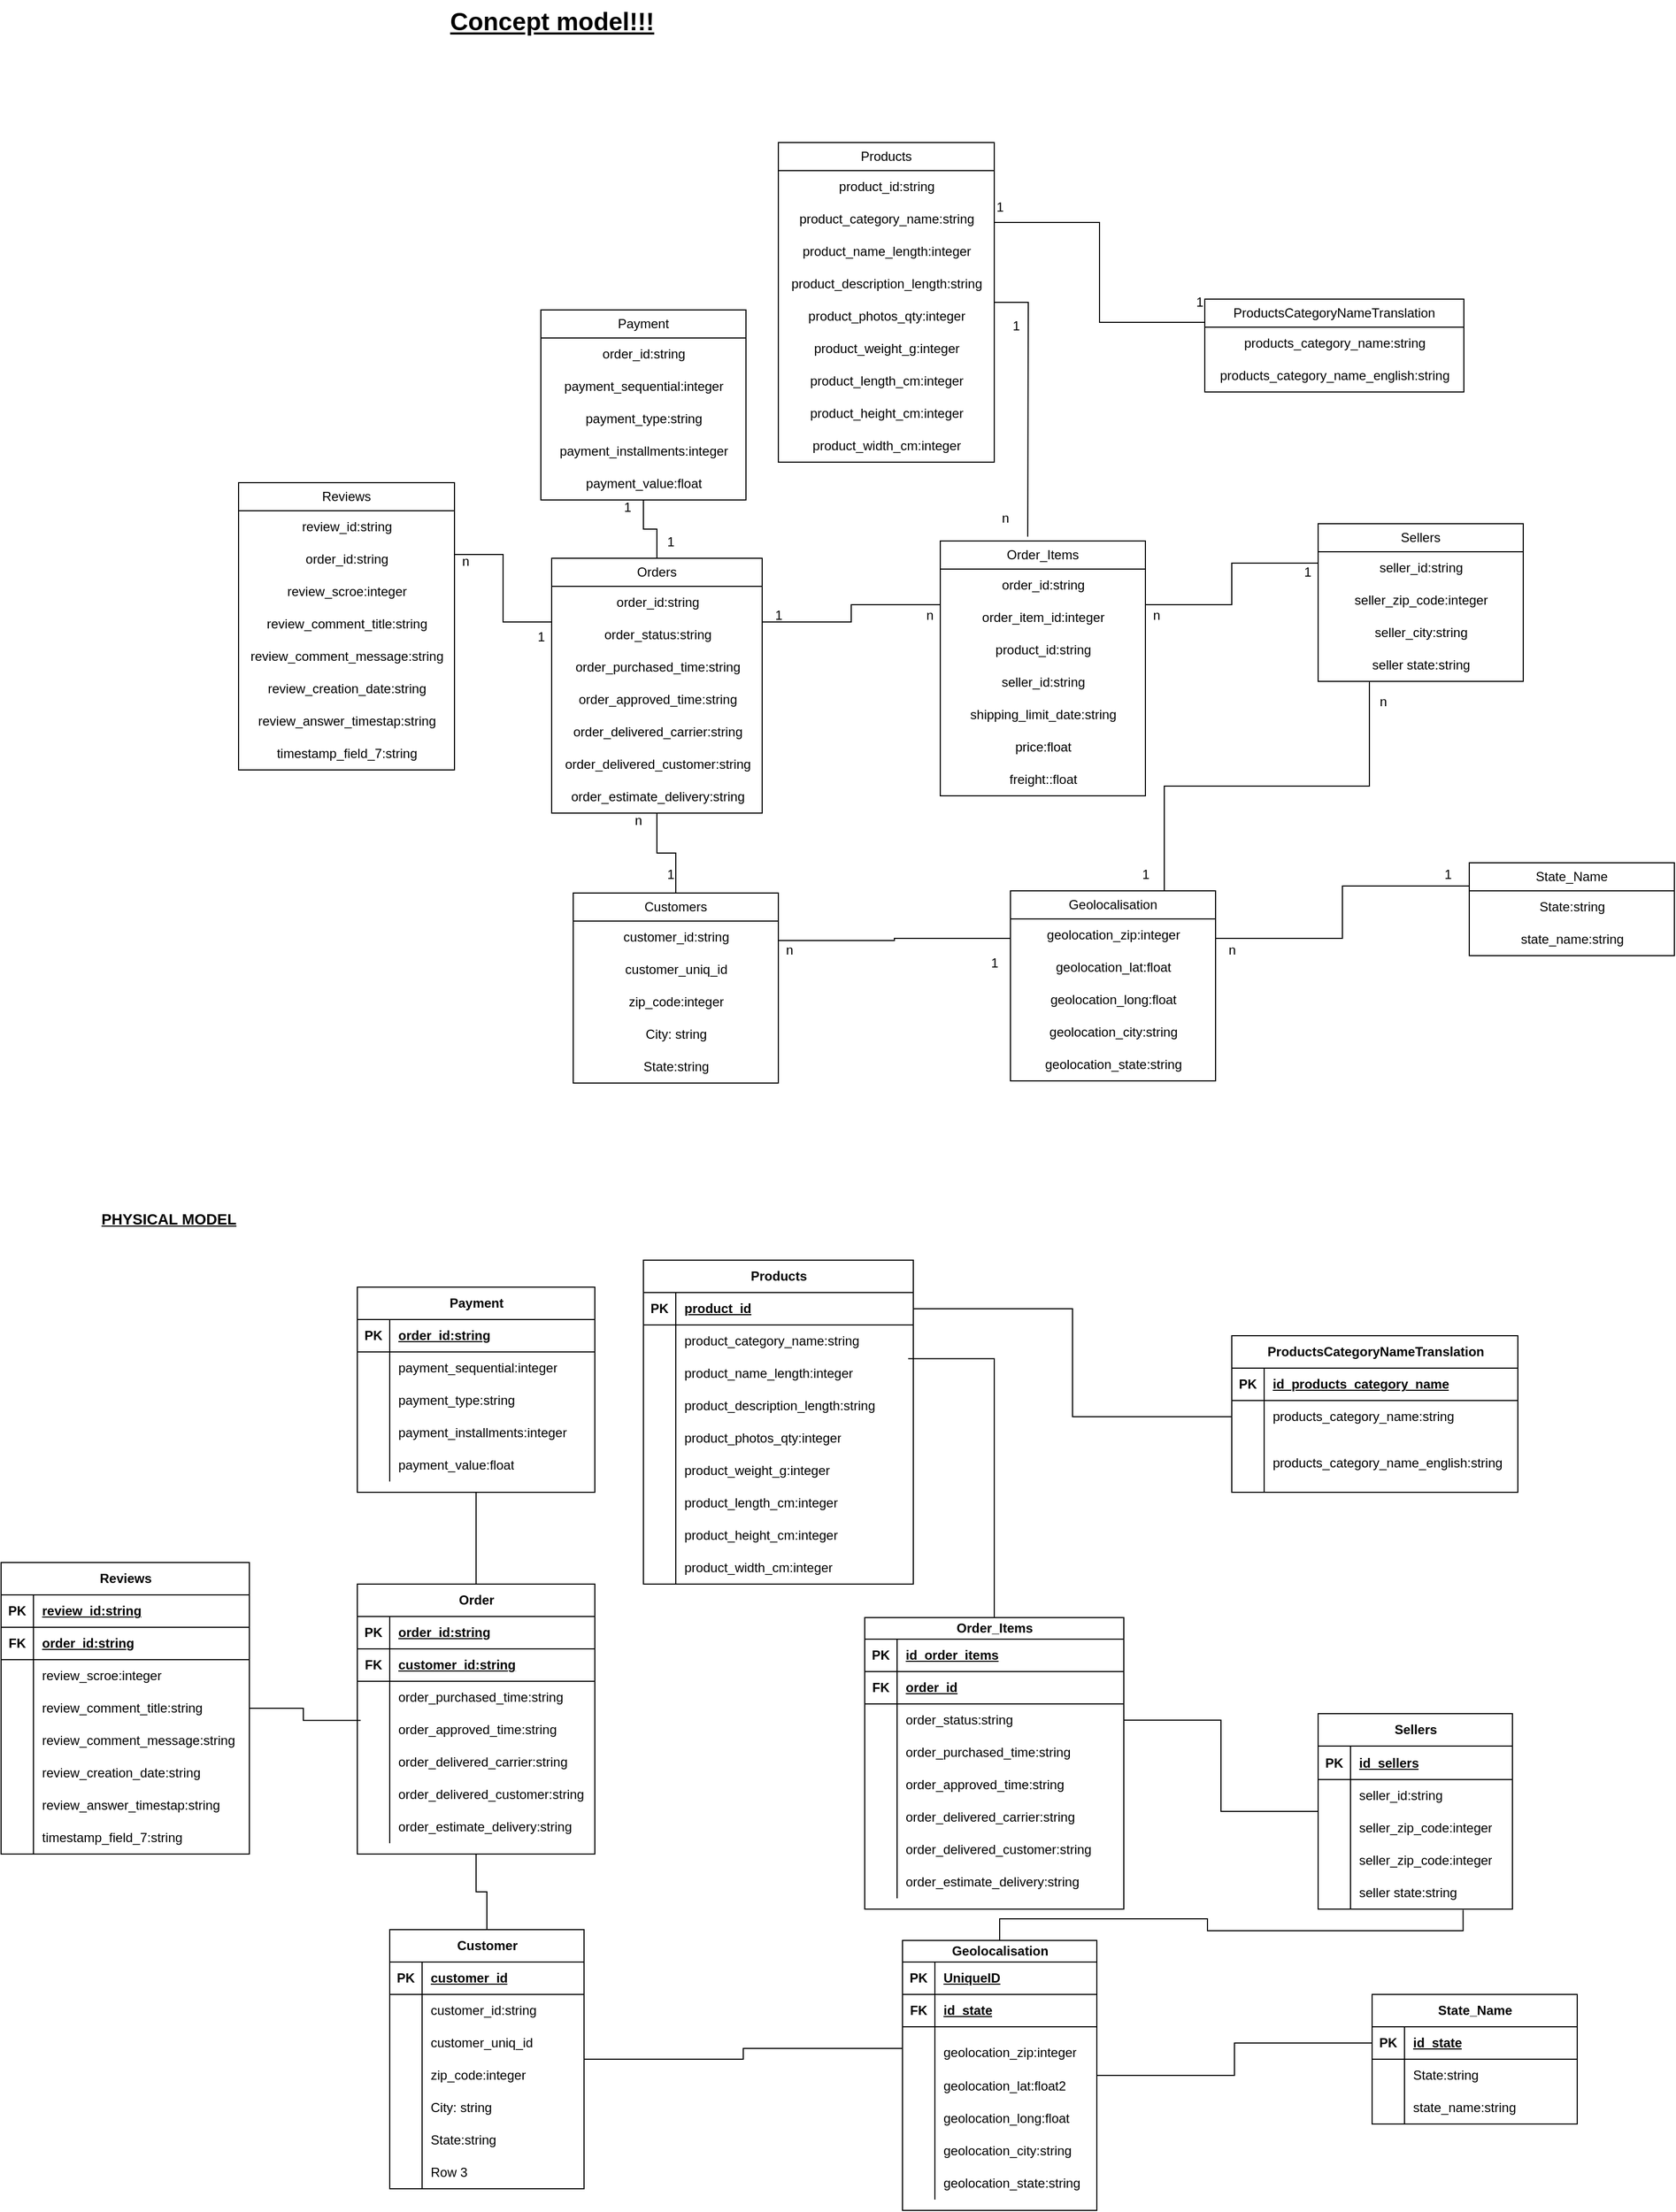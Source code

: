 <mxfile version="22.1.18" type="github">
  <diagram name="Page-1" id="HiJNElSozF-jv5poYlcu">
    <mxGraphModel dx="2514" dy="2089" grid="1" gridSize="10" guides="1" tooltips="1" connect="1" arrows="1" fold="1" page="1" pageScale="1" pageWidth="827" pageHeight="1169" background="none" math="0" shadow="0">
      <root>
        <mxCell id="0" />
        <mxCell id="1" parent="0" />
        <mxCell id="IkikPWgf-0t9Qd1be8A1-5" value="Payment" style="swimlane;fontStyle=0;childLayout=stackLayout;horizontal=1;startSize=26;fillColor=none;horizontalStack=0;resizeParent=1;resizeParentMax=0;resizeLast=0;collapsible=1;marginBottom=0;whiteSpace=wrap;html=1;" parent="1" vertex="1">
          <mxGeometry x="140" y="30" width="190" height="176" as="geometry">
            <mxRectangle x="140" y="30" width="100" height="30" as="alternateBounds" />
          </mxGeometry>
        </mxCell>
        <mxCell id="1a_Y2oCYF65FwZpRjxKj-48" value="order_id:string" style="text;html=1;align=center;verticalAlign=middle;resizable=0;points=[];autosize=1;strokeColor=none;fillColor=none;" parent="IkikPWgf-0t9Qd1be8A1-5" vertex="1">
          <mxGeometry y="26" width="190" height="30" as="geometry" />
        </mxCell>
        <mxCell id="1a_Y2oCYF65FwZpRjxKj-49" value="payment_sequential:integer" style="text;html=1;align=center;verticalAlign=middle;resizable=0;points=[];autosize=1;strokeColor=none;fillColor=none;" parent="IkikPWgf-0t9Qd1be8A1-5" vertex="1">
          <mxGeometry y="56" width="190" height="30" as="geometry" />
        </mxCell>
        <mxCell id="1a_Y2oCYF65FwZpRjxKj-50" value="payment_type:string" style="text;html=1;align=center;verticalAlign=middle;resizable=0;points=[];autosize=1;strokeColor=none;fillColor=none;" parent="IkikPWgf-0t9Qd1be8A1-5" vertex="1">
          <mxGeometry y="86" width="190" height="30" as="geometry" />
        </mxCell>
        <mxCell id="1a_Y2oCYF65FwZpRjxKj-55" value="payment_installments:integer" style="text;html=1;align=center;verticalAlign=middle;resizable=0;points=[];autosize=1;strokeColor=none;fillColor=none;" parent="IkikPWgf-0t9Qd1be8A1-5" vertex="1">
          <mxGeometry y="116" width="190" height="30" as="geometry" />
        </mxCell>
        <mxCell id="1a_Y2oCYF65FwZpRjxKj-57" value="payment_value:float" style="text;html=1;align=center;verticalAlign=middle;resizable=0;points=[];autosize=1;strokeColor=none;fillColor=none;" parent="IkikPWgf-0t9Qd1be8A1-5" vertex="1">
          <mxGeometry y="146" width="190" height="30" as="geometry" />
        </mxCell>
        <mxCell id="IkikPWgf-0t9Qd1be8A1-19" style="edgeStyle=orthogonalEdgeStyle;rounded=0;orthogonalLoop=1;jettySize=auto;html=1;exitX=0.5;exitY=0;exitDx=0;exitDy=0;entryX=0.5;entryY=1;entryDx=0;entryDy=0;endArrow=none;endFill=0;" parent="1" source="IkikPWgf-0t9Qd1be8A1-9" target="IkikPWgf-0t9Qd1be8A1-5" edge="1">
          <mxGeometry relative="1" as="geometry" />
        </mxCell>
        <mxCell id="IkikPWgf-0t9Qd1be8A1-30" style="edgeStyle=orthogonalEdgeStyle;shape=connector;rounded=0;orthogonalLoop=1;jettySize=auto;html=1;exitX=1;exitY=0.25;exitDx=0;exitDy=0;entryX=0;entryY=0.25;entryDx=0;entryDy=0;labelBackgroundColor=default;strokeColor=default;align=center;verticalAlign=middle;fontFamily=Helvetica;fontSize=11;fontColor=default;endArrow=none;endFill=0;" parent="1" source="IkikPWgf-0t9Qd1be8A1-9" target="IkikPWgf-0t9Qd1be8A1-12" edge="1">
          <mxGeometry relative="1" as="geometry" />
        </mxCell>
        <mxCell id="IkikPWgf-0t9Qd1be8A1-32" style="edgeStyle=orthogonalEdgeStyle;shape=connector;rounded=0;orthogonalLoop=1;jettySize=auto;html=1;exitX=0;exitY=0.25;exitDx=0;exitDy=0;entryX=1;entryY=0.25;entryDx=0;entryDy=0;labelBackgroundColor=default;strokeColor=default;align=center;verticalAlign=middle;fontFamily=Helvetica;fontSize=11;fontColor=default;endArrow=none;endFill=0;" parent="1" source="IkikPWgf-0t9Qd1be8A1-9" target="IkikPWgf-0t9Qd1be8A1-10" edge="1">
          <mxGeometry relative="1" as="geometry" />
        </mxCell>
        <mxCell id="IkikPWgf-0t9Qd1be8A1-9" value="Orders" style="swimlane;fontStyle=0;childLayout=stackLayout;horizontal=1;startSize=26;fillColor=none;horizontalStack=0;resizeParent=1;resizeParentMax=0;resizeLast=0;collapsible=1;marginBottom=0;whiteSpace=wrap;html=1;" parent="1" vertex="1">
          <mxGeometry x="150" y="260" width="195" height="236" as="geometry">
            <mxRectangle x="150" y="260" width="80" height="30" as="alternateBounds" />
          </mxGeometry>
        </mxCell>
        <mxCell id="1a_Y2oCYF65FwZpRjxKj-17" value="order_id:string" style="text;html=1;align=center;verticalAlign=middle;resizable=0;points=[];autosize=1;strokeColor=none;fillColor=none;" parent="IkikPWgf-0t9Qd1be8A1-9" vertex="1">
          <mxGeometry y="26" width="195" height="30" as="geometry" />
        </mxCell>
        <mxCell id="1a_Y2oCYF65FwZpRjxKj-19" value="order_status:string" style="text;html=1;align=center;verticalAlign=middle;resizable=0;points=[];autosize=1;strokeColor=none;fillColor=none;" parent="IkikPWgf-0t9Qd1be8A1-9" vertex="1">
          <mxGeometry y="56" width="195" height="30" as="geometry" />
        </mxCell>
        <mxCell id="1a_Y2oCYF65FwZpRjxKj-20" value="order_purchased_time:string" style="text;html=1;align=center;verticalAlign=middle;resizable=0;points=[];autosize=1;strokeColor=none;fillColor=none;" parent="IkikPWgf-0t9Qd1be8A1-9" vertex="1">
          <mxGeometry y="86" width="195" height="30" as="geometry" />
        </mxCell>
        <mxCell id="1a_Y2oCYF65FwZpRjxKj-21" value="order_approved_time:string" style="text;html=1;align=center;verticalAlign=middle;resizable=0;points=[];autosize=1;strokeColor=none;fillColor=none;" parent="IkikPWgf-0t9Qd1be8A1-9" vertex="1">
          <mxGeometry y="116" width="195" height="30" as="geometry" />
        </mxCell>
        <mxCell id="1a_Y2oCYF65FwZpRjxKj-26" value="order_delivered_carrier:string" style="text;html=1;align=center;verticalAlign=middle;resizable=0;points=[];autosize=1;strokeColor=none;fillColor=none;" parent="IkikPWgf-0t9Qd1be8A1-9" vertex="1">
          <mxGeometry y="146" width="195" height="30" as="geometry" />
        </mxCell>
        <mxCell id="1a_Y2oCYF65FwZpRjxKj-27" value="order_delivered_customer:string" style="text;html=1;align=center;verticalAlign=middle;resizable=0;points=[];autosize=1;strokeColor=none;fillColor=none;" parent="IkikPWgf-0t9Qd1be8A1-9" vertex="1">
          <mxGeometry y="176" width="195" height="30" as="geometry" />
        </mxCell>
        <mxCell id="1a_Y2oCYF65FwZpRjxKj-28" value="order_estimate_delivery:string" style="text;html=1;align=center;verticalAlign=middle;resizable=0;points=[];autosize=1;strokeColor=none;fillColor=none;" parent="IkikPWgf-0t9Qd1be8A1-9" vertex="1">
          <mxGeometry y="206" width="195" height="30" as="geometry" />
        </mxCell>
        <mxCell id="IkikPWgf-0t9Qd1be8A1-10" value="Reviews" style="swimlane;fontStyle=0;childLayout=stackLayout;horizontal=1;startSize=26;fillColor=none;horizontalStack=0;resizeParent=1;resizeParentMax=0;resizeLast=0;collapsible=1;marginBottom=0;whiteSpace=wrap;html=1;" parent="1" vertex="1">
          <mxGeometry x="-140" y="190" width="200" height="266" as="geometry">
            <mxRectangle x="-140" y="190" width="90" height="30" as="alternateBounds" />
          </mxGeometry>
        </mxCell>
        <mxCell id="1a_Y2oCYF65FwZpRjxKj-71" value="review_id:string" style="text;html=1;align=center;verticalAlign=middle;resizable=0;points=[];autosize=1;strokeColor=none;fillColor=none;" parent="IkikPWgf-0t9Qd1be8A1-10" vertex="1">
          <mxGeometry y="26" width="200" height="30" as="geometry" />
        </mxCell>
        <mxCell id="1a_Y2oCYF65FwZpRjxKj-72" value="order_id:string" style="text;html=1;align=center;verticalAlign=middle;resizable=0;points=[];autosize=1;strokeColor=none;fillColor=none;" parent="IkikPWgf-0t9Qd1be8A1-10" vertex="1">
          <mxGeometry y="56" width="200" height="30" as="geometry" />
        </mxCell>
        <mxCell id="1a_Y2oCYF65FwZpRjxKj-73" value="review_scroe:integer" style="text;html=1;align=center;verticalAlign=middle;resizable=0;points=[];autosize=1;strokeColor=none;fillColor=none;" parent="IkikPWgf-0t9Qd1be8A1-10" vertex="1">
          <mxGeometry y="86" width="200" height="30" as="geometry" />
        </mxCell>
        <mxCell id="1a_Y2oCYF65FwZpRjxKj-74" value="review_comment_title:string" style="text;html=1;align=center;verticalAlign=middle;resizable=0;points=[];autosize=1;strokeColor=none;fillColor=none;" parent="IkikPWgf-0t9Qd1be8A1-10" vertex="1">
          <mxGeometry y="116" width="200" height="30" as="geometry" />
        </mxCell>
        <mxCell id="1a_Y2oCYF65FwZpRjxKj-81" value="review_comment_message:string" style="text;html=1;align=center;verticalAlign=middle;resizable=0;points=[];autosize=1;strokeColor=none;fillColor=none;" parent="IkikPWgf-0t9Qd1be8A1-10" vertex="1">
          <mxGeometry y="146" width="200" height="30" as="geometry" />
        </mxCell>
        <mxCell id="1a_Y2oCYF65FwZpRjxKj-82" value="review_creation_date:string" style="text;html=1;align=center;verticalAlign=middle;resizable=0;points=[];autosize=1;strokeColor=none;fillColor=none;" parent="IkikPWgf-0t9Qd1be8A1-10" vertex="1">
          <mxGeometry y="176" width="200" height="30" as="geometry" />
        </mxCell>
        <mxCell id="1a_Y2oCYF65FwZpRjxKj-83" value="review_answer_timestap:string" style="text;html=1;align=center;verticalAlign=middle;resizable=0;points=[];autosize=1;strokeColor=none;fillColor=none;" parent="IkikPWgf-0t9Qd1be8A1-10" vertex="1">
          <mxGeometry y="206" width="200" height="30" as="geometry" />
        </mxCell>
        <mxCell id="1a_Y2oCYF65FwZpRjxKj-84" value="timestamp_field_7:string" style="text;html=1;align=center;verticalAlign=middle;resizable=0;points=[];autosize=1;strokeColor=none;fillColor=none;" parent="IkikPWgf-0t9Qd1be8A1-10" vertex="1">
          <mxGeometry y="236" width="200" height="30" as="geometry" />
        </mxCell>
        <mxCell id="IkikPWgf-0t9Qd1be8A1-28" style="edgeStyle=orthogonalEdgeStyle;shape=connector;rounded=0;orthogonalLoop=1;jettySize=auto;html=1;exitX=1;exitY=0.25;exitDx=0;exitDy=0;entryX=0;entryY=0.25;entryDx=0;entryDy=0;labelBackgroundColor=default;strokeColor=default;align=center;verticalAlign=middle;fontFamily=Helvetica;fontSize=11;fontColor=default;endArrow=none;endFill=0;" parent="1" source="IkikPWgf-0t9Qd1be8A1-11" target="IkikPWgf-0t9Qd1be8A1-17" edge="1">
          <mxGeometry relative="1" as="geometry" />
        </mxCell>
        <mxCell id="1a_Y2oCYF65FwZpRjxKj-47" style="edgeStyle=orthogonalEdgeStyle;rounded=0;orthogonalLoop=1;jettySize=auto;html=1;endArrow=none;endFill=0;" parent="1" source="IkikPWgf-0t9Qd1be8A1-11" edge="1">
          <mxGeometry relative="1" as="geometry">
            <mxPoint x="591" y="240" as="targetPoint" />
          </mxGeometry>
        </mxCell>
        <mxCell id="IkikPWgf-0t9Qd1be8A1-11" value="Products" style="swimlane;fontStyle=0;childLayout=stackLayout;horizontal=1;startSize=26;fillColor=none;horizontalStack=0;resizeParent=1;resizeParentMax=0;resizeLast=0;collapsible=1;marginBottom=0;whiteSpace=wrap;html=1;" parent="1" vertex="1">
          <mxGeometry x="360" y="-125" width="200" height="296" as="geometry">
            <mxRectangle x="390" y="40" width="90" height="30" as="alternateBounds" />
          </mxGeometry>
        </mxCell>
        <mxCell id="1a_Y2oCYF65FwZpRjxKj-33" value="product_id:string" style="text;html=1;align=center;verticalAlign=middle;resizable=0;points=[];autosize=1;strokeColor=none;fillColor=none;" parent="IkikPWgf-0t9Qd1be8A1-11" vertex="1">
          <mxGeometry y="26" width="200" height="30" as="geometry" />
        </mxCell>
        <mxCell id="1a_Y2oCYF65FwZpRjxKj-36" value="product_category_name:string" style="text;html=1;align=center;verticalAlign=middle;resizable=0;points=[];autosize=1;strokeColor=none;fillColor=none;" parent="IkikPWgf-0t9Qd1be8A1-11" vertex="1">
          <mxGeometry y="56" width="200" height="30" as="geometry" />
        </mxCell>
        <mxCell id="1a_Y2oCYF65FwZpRjxKj-40" value="product_name_length:integer" style="text;html=1;align=center;verticalAlign=middle;resizable=0;points=[];autosize=1;strokeColor=none;fillColor=none;" parent="IkikPWgf-0t9Qd1be8A1-11" vertex="1">
          <mxGeometry y="86" width="200" height="30" as="geometry" />
        </mxCell>
        <mxCell id="1a_Y2oCYF65FwZpRjxKj-41" value="product_description_length:string" style="text;html=1;align=center;verticalAlign=middle;resizable=0;points=[];autosize=1;strokeColor=none;fillColor=none;" parent="IkikPWgf-0t9Qd1be8A1-11" vertex="1">
          <mxGeometry y="116" width="200" height="30" as="geometry" />
        </mxCell>
        <mxCell id="1a_Y2oCYF65FwZpRjxKj-42" value="product_photos_qty:integer" style="text;html=1;align=center;verticalAlign=middle;resizable=0;points=[];autosize=1;strokeColor=none;fillColor=none;" parent="IkikPWgf-0t9Qd1be8A1-11" vertex="1">
          <mxGeometry y="146" width="200" height="30" as="geometry" />
        </mxCell>
        <mxCell id="1a_Y2oCYF65FwZpRjxKj-43" value="product_weight_g:integer" style="text;html=1;align=center;verticalAlign=middle;resizable=0;points=[];autosize=1;strokeColor=none;fillColor=none;" parent="IkikPWgf-0t9Qd1be8A1-11" vertex="1">
          <mxGeometry y="176" width="200" height="30" as="geometry" />
        </mxCell>
        <mxCell id="1a_Y2oCYF65FwZpRjxKj-44" value="product_length_cm:integer" style="text;html=1;align=center;verticalAlign=middle;resizable=0;points=[];autosize=1;strokeColor=none;fillColor=none;" parent="IkikPWgf-0t9Qd1be8A1-11" vertex="1">
          <mxGeometry y="206" width="200" height="30" as="geometry" />
        </mxCell>
        <mxCell id="1a_Y2oCYF65FwZpRjxKj-45" value="product_height_cm:integer" style="text;html=1;align=center;verticalAlign=middle;resizable=0;points=[];autosize=1;strokeColor=none;fillColor=none;" parent="IkikPWgf-0t9Qd1be8A1-11" vertex="1">
          <mxGeometry y="236" width="200" height="30" as="geometry" />
        </mxCell>
        <mxCell id="1a_Y2oCYF65FwZpRjxKj-46" value="product_width_cm:integer" style="text;html=1;align=center;verticalAlign=middle;resizable=0;points=[];autosize=1;strokeColor=none;fillColor=none;" parent="IkikPWgf-0t9Qd1be8A1-11" vertex="1">
          <mxGeometry y="266" width="200" height="30" as="geometry" />
        </mxCell>
        <mxCell id="IkikPWgf-0t9Qd1be8A1-29" style="edgeStyle=orthogonalEdgeStyle;shape=connector;rounded=0;orthogonalLoop=1;jettySize=auto;html=1;exitX=1;exitY=0.25;exitDx=0;exitDy=0;entryX=0;entryY=0.25;entryDx=0;entryDy=0;labelBackgroundColor=default;strokeColor=default;align=center;verticalAlign=middle;fontFamily=Helvetica;fontSize=11;fontColor=default;endArrow=none;endFill=0;" parent="1" source="IkikPWgf-0t9Qd1be8A1-12" target="IkikPWgf-0t9Qd1be8A1-14" edge="1">
          <mxGeometry relative="1" as="geometry" />
        </mxCell>
        <mxCell id="IkikPWgf-0t9Qd1be8A1-12" value="Order_Items" style="swimlane;fontStyle=0;childLayout=stackLayout;horizontal=1;startSize=26;fillColor=none;horizontalStack=0;resizeParent=1;resizeParentMax=0;resizeLast=0;collapsible=1;marginBottom=0;whiteSpace=wrap;html=1;" parent="1" vertex="1">
          <mxGeometry x="510" y="244" width="190" height="236" as="geometry">
            <mxRectangle x="510" y="244" width="110" height="30" as="alternateBounds" />
          </mxGeometry>
        </mxCell>
        <mxCell id="1a_Y2oCYF65FwZpRjxKj-65" value="order_id:string" style="text;html=1;align=center;verticalAlign=middle;resizable=0;points=[];autosize=1;strokeColor=none;fillColor=none;" parent="IkikPWgf-0t9Qd1be8A1-12" vertex="1">
          <mxGeometry y="26" width="190" height="30" as="geometry" />
        </mxCell>
        <mxCell id="1a_Y2oCYF65FwZpRjxKj-75" value="order_item_id:integer" style="text;html=1;align=center;verticalAlign=middle;resizable=0;points=[];autosize=1;strokeColor=none;fillColor=none;" parent="IkikPWgf-0t9Qd1be8A1-12" vertex="1">
          <mxGeometry y="56" width="190" height="30" as="geometry" />
        </mxCell>
        <mxCell id="1a_Y2oCYF65FwZpRjxKj-76" value="product_id:string" style="text;html=1;align=center;verticalAlign=middle;resizable=0;points=[];autosize=1;strokeColor=none;fillColor=none;" parent="IkikPWgf-0t9Qd1be8A1-12" vertex="1">
          <mxGeometry y="86" width="190" height="30" as="geometry" />
        </mxCell>
        <mxCell id="1a_Y2oCYF65FwZpRjxKj-77" value="seller_id:string" style="text;html=1;align=center;verticalAlign=middle;resizable=0;points=[];autosize=1;strokeColor=none;fillColor=none;" parent="IkikPWgf-0t9Qd1be8A1-12" vertex="1">
          <mxGeometry y="116" width="190" height="30" as="geometry" />
        </mxCell>
        <mxCell id="1a_Y2oCYF65FwZpRjxKj-78" value="shipping_limit_date:string" style="text;html=1;align=center;verticalAlign=middle;resizable=0;points=[];autosize=1;strokeColor=none;fillColor=none;" parent="IkikPWgf-0t9Qd1be8A1-12" vertex="1">
          <mxGeometry y="146" width="190" height="30" as="geometry" />
        </mxCell>
        <mxCell id="1a_Y2oCYF65FwZpRjxKj-79" value="price:float" style="text;html=1;align=center;verticalAlign=middle;resizable=0;points=[];autosize=1;strokeColor=none;fillColor=none;" parent="IkikPWgf-0t9Qd1be8A1-12" vertex="1">
          <mxGeometry y="176" width="190" height="30" as="geometry" />
        </mxCell>
        <mxCell id="1a_Y2oCYF65FwZpRjxKj-80" value="freight::float" style="text;html=1;align=center;verticalAlign=middle;resizable=0;points=[];autosize=1;strokeColor=none;fillColor=none;" parent="IkikPWgf-0t9Qd1be8A1-12" vertex="1">
          <mxGeometry y="206" width="190" height="30" as="geometry" />
        </mxCell>
        <mxCell id="IkikPWgf-0t9Qd1be8A1-33" style="edgeStyle=orthogonalEdgeStyle;shape=connector;rounded=0;orthogonalLoop=1;jettySize=auto;html=1;exitX=1;exitY=0.25;exitDx=0;exitDy=0;entryX=0;entryY=0.25;entryDx=0;entryDy=0;labelBackgroundColor=default;strokeColor=default;align=center;verticalAlign=middle;fontFamily=Helvetica;fontSize=11;fontColor=default;endArrow=none;endFill=0;" parent="1" source="IkikPWgf-0t9Qd1be8A1-13" target="IkikPWgf-0t9Qd1be8A1-15" edge="1">
          <mxGeometry relative="1" as="geometry" />
        </mxCell>
        <mxCell id="IkikPWgf-0t9Qd1be8A1-13" value="Customers" style="swimlane;fontStyle=0;childLayout=stackLayout;horizontal=1;startSize=26;fillColor=none;horizontalStack=0;resizeParent=1;resizeParentMax=0;resizeLast=0;collapsible=1;marginBottom=0;whiteSpace=wrap;html=1;" parent="1" vertex="1">
          <mxGeometry x="170" y="570" width="190" height="176" as="geometry">
            <mxRectangle x="170" y="570" width="100" height="30" as="alternateBounds" />
          </mxGeometry>
        </mxCell>
        <mxCell id="1a_Y2oCYF65FwZpRjxKj-3" value="customer_id:string" style="text;html=1;align=center;verticalAlign=middle;resizable=0;points=[];autosize=1;strokeColor=none;fillColor=none;" parent="IkikPWgf-0t9Qd1be8A1-13" vertex="1">
          <mxGeometry y="26" width="190" height="30" as="geometry" />
        </mxCell>
        <mxCell id="1a_Y2oCYF65FwZpRjxKj-4" value="customer_uniq_id" style="text;html=1;align=center;verticalAlign=middle;resizable=0;points=[];autosize=1;strokeColor=none;fillColor=none;" parent="IkikPWgf-0t9Qd1be8A1-13" vertex="1">
          <mxGeometry y="56" width="190" height="30" as="geometry" />
        </mxCell>
        <mxCell id="1a_Y2oCYF65FwZpRjxKj-5" value="zip_code:integer" style="text;html=1;align=center;verticalAlign=middle;resizable=0;points=[];autosize=1;strokeColor=none;fillColor=none;" parent="IkikPWgf-0t9Qd1be8A1-13" vertex="1">
          <mxGeometry y="86" width="190" height="30" as="geometry" />
        </mxCell>
        <mxCell id="1a_Y2oCYF65FwZpRjxKj-6" value="City: string" style="text;html=1;align=center;verticalAlign=middle;resizable=0;points=[];autosize=1;strokeColor=none;fillColor=none;" parent="IkikPWgf-0t9Qd1be8A1-13" vertex="1">
          <mxGeometry y="116" width="190" height="30" as="geometry" />
        </mxCell>
        <mxCell id="1a_Y2oCYF65FwZpRjxKj-7" value="State:string" style="text;html=1;align=center;verticalAlign=middle;resizable=0;points=[];autosize=1;strokeColor=none;fillColor=none;" parent="IkikPWgf-0t9Qd1be8A1-13" vertex="1">
          <mxGeometry y="146" width="190" height="30" as="geometry" />
        </mxCell>
        <mxCell id="IkikPWgf-0t9Qd1be8A1-14" value="Sellers" style="swimlane;fontStyle=0;childLayout=stackLayout;horizontal=1;startSize=26;fillColor=none;horizontalStack=0;resizeParent=1;resizeParentMax=0;resizeLast=0;collapsible=1;marginBottom=0;whiteSpace=wrap;html=1;" parent="1" vertex="1">
          <mxGeometry x="860" y="228" width="190" height="146" as="geometry">
            <mxRectangle x="860" y="228" width="80" height="30" as="alternateBounds" />
          </mxGeometry>
        </mxCell>
        <mxCell id="1a_Y2oCYF65FwZpRjxKj-51" value="seller_id:string" style="text;html=1;align=center;verticalAlign=middle;resizable=0;points=[];autosize=1;strokeColor=none;fillColor=none;" parent="IkikPWgf-0t9Qd1be8A1-14" vertex="1">
          <mxGeometry y="26" width="190" height="30" as="geometry" />
        </mxCell>
        <mxCell id="1a_Y2oCYF65FwZpRjxKj-52" value="seller_zip_code:integer" style="text;html=1;align=center;verticalAlign=middle;resizable=0;points=[];autosize=1;strokeColor=none;fillColor=none;" parent="IkikPWgf-0t9Qd1be8A1-14" vertex="1">
          <mxGeometry y="56" width="190" height="30" as="geometry" />
        </mxCell>
        <mxCell id="1a_Y2oCYF65FwZpRjxKj-53" value="seller_city:string" style="text;html=1;align=center;verticalAlign=middle;resizable=0;points=[];autosize=1;strokeColor=none;fillColor=none;" parent="IkikPWgf-0t9Qd1be8A1-14" vertex="1">
          <mxGeometry y="86" width="190" height="30" as="geometry" />
        </mxCell>
        <mxCell id="1a_Y2oCYF65FwZpRjxKj-54" value="seller state:string" style="text;html=1;align=center;verticalAlign=middle;resizable=0;points=[];autosize=1;strokeColor=none;fillColor=none;" parent="IkikPWgf-0t9Qd1be8A1-14" vertex="1">
          <mxGeometry y="116" width="190" height="30" as="geometry" />
        </mxCell>
        <mxCell id="IkikPWgf-0t9Qd1be8A1-22" style="edgeStyle=orthogonalEdgeStyle;shape=connector;rounded=0;orthogonalLoop=1;jettySize=auto;html=1;exitX=0.75;exitY=0;exitDx=0;exitDy=0;entryX=0.25;entryY=1;entryDx=0;entryDy=0;labelBackgroundColor=default;strokeColor=default;align=center;verticalAlign=middle;fontFamily=Helvetica;fontSize=11;fontColor=default;endArrow=none;endFill=0;" parent="1" source="IkikPWgf-0t9Qd1be8A1-15" target="IkikPWgf-0t9Qd1be8A1-14" edge="1">
          <mxGeometry relative="1" as="geometry" />
        </mxCell>
        <mxCell id="IkikPWgf-0t9Qd1be8A1-34" style="edgeStyle=orthogonalEdgeStyle;shape=connector;rounded=0;orthogonalLoop=1;jettySize=auto;html=1;exitX=1;exitY=0.25;exitDx=0;exitDy=0;entryX=0;entryY=0.25;entryDx=0;entryDy=0;labelBackgroundColor=default;strokeColor=default;align=center;verticalAlign=middle;fontFamily=Helvetica;fontSize=11;fontColor=default;endArrow=none;endFill=0;" parent="1" source="IkikPWgf-0t9Qd1be8A1-15" target="IkikPWgf-0t9Qd1be8A1-16" edge="1">
          <mxGeometry relative="1" as="geometry" />
        </mxCell>
        <mxCell id="IkikPWgf-0t9Qd1be8A1-15" value="Geolocalisation" style="swimlane;fontStyle=0;childLayout=stackLayout;horizontal=1;startSize=26;fillColor=none;horizontalStack=0;resizeParent=1;resizeParentMax=0;resizeLast=0;collapsible=1;marginBottom=0;whiteSpace=wrap;html=1;" parent="1" vertex="1">
          <mxGeometry x="575" y="568" width="190" height="176" as="geometry">
            <mxRectangle x="575" y="568" width="130" height="30" as="alternateBounds" />
          </mxGeometry>
        </mxCell>
        <mxCell id="1a_Y2oCYF65FwZpRjxKj-58" value="geolocation_zip:integer" style="text;html=1;align=center;verticalAlign=middle;resizable=0;points=[];autosize=1;strokeColor=none;fillColor=none;" parent="IkikPWgf-0t9Qd1be8A1-15" vertex="1">
          <mxGeometry y="26" width="190" height="30" as="geometry" />
        </mxCell>
        <mxCell id="1a_Y2oCYF65FwZpRjxKj-59" value="geolocation_lat:float" style="text;html=1;align=center;verticalAlign=middle;resizable=0;points=[];autosize=1;strokeColor=none;fillColor=none;" parent="IkikPWgf-0t9Qd1be8A1-15" vertex="1">
          <mxGeometry y="56" width="190" height="30" as="geometry" />
        </mxCell>
        <mxCell id="1a_Y2oCYF65FwZpRjxKj-60" value="geolocation_long:float" style="text;html=1;align=center;verticalAlign=middle;resizable=0;points=[];autosize=1;strokeColor=none;fillColor=none;" parent="IkikPWgf-0t9Qd1be8A1-15" vertex="1">
          <mxGeometry y="86" width="190" height="30" as="geometry" />
        </mxCell>
        <mxCell id="1a_Y2oCYF65FwZpRjxKj-61" value="geolocation_city:string" style="text;html=1;align=center;verticalAlign=middle;resizable=0;points=[];autosize=1;strokeColor=none;fillColor=none;" parent="IkikPWgf-0t9Qd1be8A1-15" vertex="1">
          <mxGeometry y="116" width="190" height="30" as="geometry" />
        </mxCell>
        <mxCell id="1a_Y2oCYF65FwZpRjxKj-62" value="geolocation_state:string" style="text;html=1;align=center;verticalAlign=middle;resizable=0;points=[];autosize=1;strokeColor=none;fillColor=none;" parent="IkikPWgf-0t9Qd1be8A1-15" vertex="1">
          <mxGeometry y="146" width="190" height="30" as="geometry" />
        </mxCell>
        <mxCell id="IkikPWgf-0t9Qd1be8A1-16" value="State_Name" style="swimlane;fontStyle=0;childLayout=stackLayout;horizontal=1;startSize=26;fillColor=none;horizontalStack=0;resizeParent=1;resizeParentMax=0;resizeLast=0;collapsible=1;marginBottom=0;whiteSpace=wrap;html=1;" parent="1" vertex="1">
          <mxGeometry x="1000" y="542" width="190" height="86" as="geometry">
            <mxRectangle x="890" y="480" width="110" height="30" as="alternateBounds" />
          </mxGeometry>
        </mxCell>
        <mxCell id="1a_Y2oCYF65FwZpRjxKj-66" value="State:string" style="text;html=1;align=center;verticalAlign=middle;resizable=0;points=[];autosize=1;strokeColor=none;fillColor=none;" parent="IkikPWgf-0t9Qd1be8A1-16" vertex="1">
          <mxGeometry y="26" width="190" height="30" as="geometry" />
        </mxCell>
        <mxCell id="1a_Y2oCYF65FwZpRjxKj-67" value="state_name:string" style="text;html=1;align=center;verticalAlign=middle;resizable=0;points=[];autosize=1;strokeColor=none;fillColor=none;" parent="IkikPWgf-0t9Qd1be8A1-16" vertex="1">
          <mxGeometry y="56" width="190" height="30" as="geometry" />
        </mxCell>
        <mxCell id="IkikPWgf-0t9Qd1be8A1-17" value="ProductsCategoryNameTranslation" style="swimlane;fontStyle=0;childLayout=stackLayout;horizontal=1;startSize=26;fillColor=none;horizontalStack=0;resizeParent=1;resizeParentMax=0;resizeLast=0;collapsible=1;marginBottom=0;whiteSpace=wrap;html=1;" parent="1" vertex="1">
          <mxGeometry x="755" y="20" width="240" height="86" as="geometry">
            <mxRectangle x="670" y="90" width="240" height="30" as="alternateBounds" />
          </mxGeometry>
        </mxCell>
        <mxCell id="1a_Y2oCYF65FwZpRjxKj-38" value="products_category_name:string" style="text;html=1;align=center;verticalAlign=middle;resizable=0;points=[];autosize=1;strokeColor=none;fillColor=none;" parent="IkikPWgf-0t9Qd1be8A1-17" vertex="1">
          <mxGeometry y="26" width="240" height="30" as="geometry" />
        </mxCell>
        <mxCell id="1a_Y2oCYF65FwZpRjxKj-39" value="products_category_name_english:string" style="text;html=1;align=center;verticalAlign=middle;resizable=0;points=[];autosize=1;strokeColor=none;fillColor=none;" parent="IkikPWgf-0t9Qd1be8A1-17" vertex="1">
          <mxGeometry y="56" width="240" height="30" as="geometry" />
        </mxCell>
        <mxCell id="1a_Y2oCYF65FwZpRjxKj-32" style="edgeStyle=orthogonalEdgeStyle;rounded=0;orthogonalLoop=1;jettySize=auto;html=1;entryX=0.5;entryY=0;entryDx=0;entryDy=0;endArrow=none;endFill=0;" parent="1" source="1a_Y2oCYF65FwZpRjxKj-28" target="IkikPWgf-0t9Qd1be8A1-13" edge="1">
          <mxGeometry relative="1" as="geometry" />
        </mxCell>
        <mxCell id="1a_Y2oCYF65FwZpRjxKj-64" value="Concept model!!!" style="text;html=1;align=center;verticalAlign=middle;resizable=0;points=[];autosize=1;strokeColor=none;fillColor=none;fontSize=23;fontStyle=5" parent="1" vertex="1">
          <mxGeometry x="45" y="-257" width="210" height="40" as="geometry" />
        </mxCell>
        <mxCell id="1a_Y2oCYF65FwZpRjxKj-86" value="1" style="text;html=1;align=center;verticalAlign=middle;resizable=0;points=[];autosize=1;strokeColor=none;fillColor=none;" parent="1" vertex="1">
          <mxGeometry x="245" y="538" width="30" height="30" as="geometry" />
        </mxCell>
        <mxCell id="1a_Y2oCYF65FwZpRjxKj-87" value="n" style="text;html=1;align=center;verticalAlign=middle;resizable=0;points=[];autosize=1;strokeColor=none;fillColor=none;" parent="1" vertex="1">
          <mxGeometry x="215" y="488" width="30" height="30" as="geometry" />
        </mxCell>
        <mxCell id="1a_Y2oCYF65FwZpRjxKj-88" value="n" style="text;html=1;align=center;verticalAlign=middle;resizable=0;points=[];autosize=1;strokeColor=none;fillColor=none;" parent="1" vertex="1">
          <mxGeometry x="355" y="608" width="30" height="30" as="geometry" />
        </mxCell>
        <mxCell id="1a_Y2oCYF65FwZpRjxKj-89" value="1" style="text;html=1;align=center;verticalAlign=middle;resizable=0;points=[];autosize=1;strokeColor=none;fillColor=none;" parent="1" vertex="1">
          <mxGeometry x="545" y="620" width="30" height="30" as="geometry" />
        </mxCell>
        <mxCell id="1a_Y2oCYF65FwZpRjxKj-90" value="1" style="text;html=1;align=center;verticalAlign=middle;resizable=0;points=[];autosize=1;strokeColor=none;fillColor=none;" parent="1" vertex="1">
          <mxGeometry x="245" y="230" width="30" height="30" as="geometry" />
        </mxCell>
        <mxCell id="1a_Y2oCYF65FwZpRjxKj-91" value="1" style="text;html=1;align=center;verticalAlign=middle;resizable=0;points=[];autosize=1;strokeColor=none;fillColor=none;" parent="1" vertex="1">
          <mxGeometry x="205" y="198" width="30" height="30" as="geometry" />
        </mxCell>
        <mxCell id="1a_Y2oCYF65FwZpRjxKj-92" value="n" style="text;html=1;align=center;verticalAlign=middle;resizable=0;points=[];autosize=1;strokeColor=none;fillColor=none;" parent="1" vertex="1">
          <mxGeometry x="55" y="248" width="30" height="30" as="geometry" />
        </mxCell>
        <mxCell id="1a_Y2oCYF65FwZpRjxKj-93" value="1" style="text;html=1;align=center;verticalAlign=middle;resizable=0;points=[];autosize=1;strokeColor=none;fillColor=none;" parent="1" vertex="1">
          <mxGeometry x="125" y="318" width="30" height="30" as="geometry" />
        </mxCell>
        <mxCell id="1a_Y2oCYF65FwZpRjxKj-94" value="1" style="text;html=1;align=center;verticalAlign=middle;resizable=0;points=[];autosize=1;strokeColor=none;fillColor=none;" parent="1" vertex="1">
          <mxGeometry x="345" y="298" width="30" height="30" as="geometry" />
        </mxCell>
        <mxCell id="1a_Y2oCYF65FwZpRjxKj-95" value="n" style="text;html=1;align=center;verticalAlign=middle;resizable=0;points=[];autosize=1;strokeColor=none;fillColor=none;" parent="1" vertex="1">
          <mxGeometry x="485" y="298" width="30" height="30" as="geometry" />
        </mxCell>
        <mxCell id="1a_Y2oCYF65FwZpRjxKj-96" value="n" style="text;html=1;align=center;verticalAlign=middle;resizable=0;points=[];autosize=1;strokeColor=none;fillColor=none;" parent="1" vertex="1">
          <mxGeometry x="765" y="608" width="30" height="30" as="geometry" />
        </mxCell>
        <mxCell id="1a_Y2oCYF65FwZpRjxKj-97" value="1" style="text;html=1;align=center;verticalAlign=middle;resizable=0;points=[];autosize=1;strokeColor=none;fillColor=none;" parent="1" vertex="1">
          <mxGeometry x="965" y="538" width="30" height="30" as="geometry" />
        </mxCell>
        <mxCell id="1a_Y2oCYF65FwZpRjxKj-98" value="1" style="text;html=1;align=center;verticalAlign=middle;resizable=0;points=[];autosize=1;strokeColor=none;fillColor=none;" parent="1" vertex="1">
          <mxGeometry x="685" y="538" width="30" height="30" as="geometry" />
        </mxCell>
        <mxCell id="1a_Y2oCYF65FwZpRjxKj-99" value="n" style="text;html=1;align=center;verticalAlign=middle;resizable=0;points=[];autosize=1;strokeColor=none;fillColor=none;" parent="1" vertex="1">
          <mxGeometry x="905" y="378" width="30" height="30" as="geometry" />
        </mxCell>
        <mxCell id="1a_Y2oCYF65FwZpRjxKj-102" value="n" style="text;html=1;align=center;verticalAlign=middle;resizable=0;points=[];autosize=1;strokeColor=none;fillColor=none;" parent="1" vertex="1">
          <mxGeometry x="695" y="298" width="30" height="30" as="geometry" />
        </mxCell>
        <mxCell id="1a_Y2oCYF65FwZpRjxKj-103" value="1" style="text;html=1;align=center;verticalAlign=middle;resizable=0;points=[];autosize=1;strokeColor=none;fillColor=none;" parent="1" vertex="1">
          <mxGeometry x="835" y="258" width="30" height="30" as="geometry" />
        </mxCell>
        <mxCell id="1a_Y2oCYF65FwZpRjxKj-105" value="n" style="text;html=1;align=center;verticalAlign=middle;resizable=0;points=[];autosize=1;strokeColor=none;fillColor=none;" parent="1" vertex="1">
          <mxGeometry x="555" y="208" width="30" height="30" as="geometry" />
        </mxCell>
        <mxCell id="1a_Y2oCYF65FwZpRjxKj-106" value="1" style="text;html=1;align=center;verticalAlign=middle;resizable=0;points=[];autosize=1;strokeColor=none;fillColor=none;" parent="1" vertex="1">
          <mxGeometry x="565" y="30" width="30" height="30" as="geometry" />
        </mxCell>
        <mxCell id="1a_Y2oCYF65FwZpRjxKj-107" value="1" style="text;html=1;align=center;verticalAlign=middle;resizable=0;points=[];autosize=1;strokeColor=none;fillColor=none;" parent="1" vertex="1">
          <mxGeometry x="550" y="-80" width="30" height="30" as="geometry" />
        </mxCell>
        <mxCell id="1a_Y2oCYF65FwZpRjxKj-108" value="1" style="text;html=1;align=center;verticalAlign=middle;resizable=0;points=[];autosize=1;strokeColor=none;fillColor=none;" parent="1" vertex="1">
          <mxGeometry x="735" y="8" width="30" height="30" as="geometry" />
        </mxCell>
        <mxCell id="Xgg6tx2a2FXrcR7wxdXF-1" value="&lt;div style=&quot;font-size: 14px;&quot;&gt;PHYSICAL MODEL&lt;/div&gt;&lt;div style=&quot;font-size: 14px;&quot;&gt;&lt;br style=&quot;font-size: 14px;&quot;&gt;&lt;/div&gt;" style="text;html=1;align=center;verticalAlign=middle;resizable=0;points=[];autosize=1;strokeColor=none;fillColor=none;fontSize=14;fontStyle=5" vertex="1" parent="1">
          <mxGeometry x="-280" y="855" width="150" height="50" as="geometry" />
        </mxCell>
        <mxCell id="Xgg6tx2a2FXrcR7wxdXF-222" style="edgeStyle=orthogonalEdgeStyle;rounded=0;orthogonalLoop=1;jettySize=auto;html=1;endArrow=none;endFill=0;" edge="1" parent="1" source="Xgg6tx2a2FXrcR7wxdXF-2" target="Xgg6tx2a2FXrcR7wxdXF-125">
          <mxGeometry relative="1" as="geometry" />
        </mxCell>
        <mxCell id="Xgg6tx2a2FXrcR7wxdXF-2" value="Customer" style="shape=table;startSize=30;container=1;collapsible=1;childLayout=tableLayout;fixedRows=1;rowLines=0;fontStyle=1;align=center;resizeLast=1;html=1;" vertex="1" parent="1">
          <mxGeometry y="1530" width="180" height="240" as="geometry" />
        </mxCell>
        <mxCell id="Xgg6tx2a2FXrcR7wxdXF-3" value="" style="shape=tableRow;horizontal=0;startSize=0;swimlaneHead=0;swimlaneBody=0;fillColor=none;collapsible=0;dropTarget=0;points=[[0,0.5],[1,0.5]];portConstraint=eastwest;top=0;left=0;right=0;bottom=1;" vertex="1" parent="Xgg6tx2a2FXrcR7wxdXF-2">
          <mxGeometry y="30" width="180" height="30" as="geometry" />
        </mxCell>
        <mxCell id="Xgg6tx2a2FXrcR7wxdXF-4" value="PK" style="shape=partialRectangle;connectable=0;fillColor=none;top=0;left=0;bottom=0;right=0;fontStyle=1;overflow=hidden;whiteSpace=wrap;html=1;" vertex="1" parent="Xgg6tx2a2FXrcR7wxdXF-3">
          <mxGeometry width="30" height="30" as="geometry">
            <mxRectangle width="30" height="30" as="alternateBounds" />
          </mxGeometry>
        </mxCell>
        <mxCell id="Xgg6tx2a2FXrcR7wxdXF-5" value="customer_id" style="shape=partialRectangle;connectable=0;fillColor=none;top=0;left=0;bottom=0;right=0;align=left;spacingLeft=6;fontStyle=5;overflow=hidden;whiteSpace=wrap;html=1;" vertex="1" parent="Xgg6tx2a2FXrcR7wxdXF-3">
          <mxGeometry x="30" width="150" height="30" as="geometry">
            <mxRectangle width="150" height="30" as="alternateBounds" />
          </mxGeometry>
        </mxCell>
        <mxCell id="Xgg6tx2a2FXrcR7wxdXF-6" value="" style="shape=tableRow;horizontal=0;startSize=0;swimlaneHead=0;swimlaneBody=0;fillColor=none;collapsible=0;dropTarget=0;points=[[0,0.5],[1,0.5]];portConstraint=eastwest;top=0;left=0;right=0;bottom=0;" vertex="1" parent="Xgg6tx2a2FXrcR7wxdXF-2">
          <mxGeometry y="60" width="180" height="30" as="geometry" />
        </mxCell>
        <mxCell id="Xgg6tx2a2FXrcR7wxdXF-7" value="" style="shape=partialRectangle;connectable=0;fillColor=none;top=0;left=0;bottom=0;right=0;editable=1;overflow=hidden;whiteSpace=wrap;html=1;" vertex="1" parent="Xgg6tx2a2FXrcR7wxdXF-6">
          <mxGeometry width="30" height="30" as="geometry">
            <mxRectangle width="30" height="30" as="alternateBounds" />
          </mxGeometry>
        </mxCell>
        <mxCell id="Xgg6tx2a2FXrcR7wxdXF-8" value="customer_id:string" style="shape=partialRectangle;connectable=0;fillColor=none;top=0;left=0;bottom=0;right=0;align=left;spacingLeft=6;overflow=hidden;whiteSpace=wrap;html=1;" vertex="1" parent="Xgg6tx2a2FXrcR7wxdXF-6">
          <mxGeometry x="30" width="150" height="30" as="geometry">
            <mxRectangle width="150" height="30" as="alternateBounds" />
          </mxGeometry>
        </mxCell>
        <mxCell id="Xgg6tx2a2FXrcR7wxdXF-9" value="" style="shape=tableRow;horizontal=0;startSize=0;swimlaneHead=0;swimlaneBody=0;fillColor=none;collapsible=0;dropTarget=0;points=[[0,0.5],[1,0.5]];portConstraint=eastwest;top=0;left=0;right=0;bottom=0;" vertex="1" parent="Xgg6tx2a2FXrcR7wxdXF-2">
          <mxGeometry y="90" width="180" height="30" as="geometry" />
        </mxCell>
        <mxCell id="Xgg6tx2a2FXrcR7wxdXF-10" value="" style="shape=partialRectangle;connectable=0;fillColor=none;top=0;left=0;bottom=0;right=0;editable=1;overflow=hidden;whiteSpace=wrap;html=1;" vertex="1" parent="Xgg6tx2a2FXrcR7wxdXF-9">
          <mxGeometry width="30" height="30" as="geometry">
            <mxRectangle width="30" height="30" as="alternateBounds" />
          </mxGeometry>
        </mxCell>
        <mxCell id="Xgg6tx2a2FXrcR7wxdXF-11" value="customer_uniq_id" style="shape=partialRectangle;connectable=0;fillColor=none;top=0;left=0;bottom=0;right=0;align=left;spacingLeft=6;overflow=hidden;whiteSpace=wrap;html=1;" vertex="1" parent="Xgg6tx2a2FXrcR7wxdXF-9">
          <mxGeometry x="30" width="150" height="30" as="geometry">
            <mxRectangle width="150" height="30" as="alternateBounds" />
          </mxGeometry>
        </mxCell>
        <mxCell id="Xgg6tx2a2FXrcR7wxdXF-12" value="" style="shape=tableRow;horizontal=0;startSize=0;swimlaneHead=0;swimlaneBody=0;fillColor=none;collapsible=0;dropTarget=0;points=[[0,0.5],[1,0.5]];portConstraint=eastwest;top=0;left=0;right=0;bottom=0;" vertex="1" parent="Xgg6tx2a2FXrcR7wxdXF-2">
          <mxGeometry y="120" width="180" height="30" as="geometry" />
        </mxCell>
        <mxCell id="Xgg6tx2a2FXrcR7wxdXF-13" value="" style="shape=partialRectangle;connectable=0;fillColor=none;top=0;left=0;bottom=0;right=0;editable=1;overflow=hidden;whiteSpace=wrap;html=1;" vertex="1" parent="Xgg6tx2a2FXrcR7wxdXF-12">
          <mxGeometry width="30" height="30" as="geometry">
            <mxRectangle width="30" height="30" as="alternateBounds" />
          </mxGeometry>
        </mxCell>
        <mxCell id="Xgg6tx2a2FXrcR7wxdXF-14" value="zip_code:integer" style="shape=partialRectangle;connectable=0;fillColor=none;top=0;left=0;bottom=0;right=0;align=left;spacingLeft=6;overflow=hidden;whiteSpace=wrap;html=1;" vertex="1" parent="Xgg6tx2a2FXrcR7wxdXF-12">
          <mxGeometry x="30" width="150" height="30" as="geometry">
            <mxRectangle width="150" height="30" as="alternateBounds" />
          </mxGeometry>
        </mxCell>
        <mxCell id="Xgg6tx2a2FXrcR7wxdXF-28" value="" style="shape=tableRow;horizontal=0;startSize=0;swimlaneHead=0;swimlaneBody=0;fillColor=none;collapsible=0;dropTarget=0;points=[[0,0.5],[1,0.5]];portConstraint=eastwest;top=0;left=0;right=0;bottom=0;" vertex="1" parent="Xgg6tx2a2FXrcR7wxdXF-2">
          <mxGeometry y="150" width="180" height="30" as="geometry" />
        </mxCell>
        <mxCell id="Xgg6tx2a2FXrcR7wxdXF-29" value="" style="shape=partialRectangle;connectable=0;fillColor=none;top=0;left=0;bottom=0;right=0;editable=1;overflow=hidden;whiteSpace=wrap;html=1;" vertex="1" parent="Xgg6tx2a2FXrcR7wxdXF-28">
          <mxGeometry width="30" height="30" as="geometry">
            <mxRectangle width="30" height="30" as="alternateBounds" />
          </mxGeometry>
        </mxCell>
        <mxCell id="Xgg6tx2a2FXrcR7wxdXF-30" value="City: string" style="shape=partialRectangle;connectable=0;fillColor=none;top=0;left=0;bottom=0;right=0;align=left;spacingLeft=6;overflow=hidden;whiteSpace=wrap;html=1;" vertex="1" parent="Xgg6tx2a2FXrcR7wxdXF-28">
          <mxGeometry x="30" width="150" height="30" as="geometry">
            <mxRectangle width="150" height="30" as="alternateBounds" />
          </mxGeometry>
        </mxCell>
        <mxCell id="Xgg6tx2a2FXrcR7wxdXF-31" value="" style="shape=tableRow;horizontal=0;startSize=0;swimlaneHead=0;swimlaneBody=0;fillColor=none;collapsible=0;dropTarget=0;points=[[0,0.5],[1,0.5]];portConstraint=eastwest;top=0;left=0;right=0;bottom=0;" vertex="1" parent="Xgg6tx2a2FXrcR7wxdXF-2">
          <mxGeometry y="180" width="180" height="30" as="geometry" />
        </mxCell>
        <mxCell id="Xgg6tx2a2FXrcR7wxdXF-32" value="" style="shape=partialRectangle;connectable=0;fillColor=none;top=0;left=0;bottom=0;right=0;editable=1;overflow=hidden;whiteSpace=wrap;html=1;" vertex="1" parent="Xgg6tx2a2FXrcR7wxdXF-31">
          <mxGeometry width="30" height="30" as="geometry">
            <mxRectangle width="30" height="30" as="alternateBounds" />
          </mxGeometry>
        </mxCell>
        <mxCell id="Xgg6tx2a2FXrcR7wxdXF-33" value="State:string" style="shape=partialRectangle;connectable=0;fillColor=none;top=0;left=0;bottom=0;right=0;align=left;spacingLeft=6;overflow=hidden;whiteSpace=wrap;html=1;" vertex="1" parent="Xgg6tx2a2FXrcR7wxdXF-31">
          <mxGeometry x="30" width="150" height="30" as="geometry">
            <mxRectangle width="150" height="30" as="alternateBounds" />
          </mxGeometry>
        </mxCell>
        <mxCell id="Xgg6tx2a2FXrcR7wxdXF-34" value="" style="shape=tableRow;horizontal=0;startSize=0;swimlaneHead=0;swimlaneBody=0;fillColor=none;collapsible=0;dropTarget=0;points=[[0,0.5],[1,0.5]];portConstraint=eastwest;top=0;left=0;right=0;bottom=0;" vertex="1" parent="Xgg6tx2a2FXrcR7wxdXF-2">
          <mxGeometry y="210" width="180" height="30" as="geometry" />
        </mxCell>
        <mxCell id="Xgg6tx2a2FXrcR7wxdXF-35" value="" style="shape=partialRectangle;connectable=0;fillColor=none;top=0;left=0;bottom=0;right=0;editable=1;overflow=hidden;whiteSpace=wrap;html=1;" vertex="1" parent="Xgg6tx2a2FXrcR7wxdXF-34">
          <mxGeometry width="30" height="30" as="geometry">
            <mxRectangle width="30" height="30" as="alternateBounds" />
          </mxGeometry>
        </mxCell>
        <mxCell id="Xgg6tx2a2FXrcR7wxdXF-36" value="Row 3" style="shape=partialRectangle;connectable=0;fillColor=none;top=0;left=0;bottom=0;right=0;align=left;spacingLeft=6;overflow=hidden;whiteSpace=wrap;html=1;" vertex="1" parent="Xgg6tx2a2FXrcR7wxdXF-34">
          <mxGeometry x="30" width="150" height="30" as="geometry">
            <mxRectangle width="150" height="30" as="alternateBounds" />
          </mxGeometry>
        </mxCell>
        <mxCell id="Xgg6tx2a2FXrcR7wxdXF-220" style="edgeStyle=orthogonalEdgeStyle;rounded=0;orthogonalLoop=1;jettySize=auto;html=1;entryX=0.5;entryY=1;entryDx=0;entryDy=0;endArrow=none;endFill=0;" edge="1" parent="1" source="Xgg6tx2a2FXrcR7wxdXF-15" target="Xgg6tx2a2FXrcR7wxdXF-49">
          <mxGeometry relative="1" as="geometry">
            <mxPoint x="80" y="1110" as="targetPoint" />
          </mxGeometry>
        </mxCell>
        <mxCell id="Xgg6tx2a2FXrcR7wxdXF-221" style="edgeStyle=orthogonalEdgeStyle;rounded=0;orthogonalLoop=1;jettySize=auto;html=1;exitX=0.5;exitY=1;exitDx=0;exitDy=0;endArrow=none;endFill=0;" edge="1" parent="1" source="Xgg6tx2a2FXrcR7wxdXF-15" target="Xgg6tx2a2FXrcR7wxdXF-2">
          <mxGeometry relative="1" as="geometry" />
        </mxCell>
        <mxCell id="Xgg6tx2a2FXrcR7wxdXF-15" value="Order" style="shape=table;startSize=30;container=1;collapsible=1;childLayout=tableLayout;fixedRows=1;rowLines=0;fontStyle=1;align=center;resizeLast=1;html=1;" vertex="1" parent="1">
          <mxGeometry x="-30" y="1210" width="220" height="250" as="geometry" />
        </mxCell>
        <mxCell id="Xgg6tx2a2FXrcR7wxdXF-92" value="" style="shape=tableRow;horizontal=0;startSize=0;swimlaneHead=0;swimlaneBody=0;fillColor=none;collapsible=0;dropTarget=0;points=[[0,0.5],[1,0.5]];portConstraint=eastwest;top=0;left=0;right=0;bottom=1;" vertex="1" parent="Xgg6tx2a2FXrcR7wxdXF-15">
          <mxGeometry y="30" width="220" height="30" as="geometry" />
        </mxCell>
        <mxCell id="Xgg6tx2a2FXrcR7wxdXF-93" value="PK" style="shape=partialRectangle;connectable=0;fillColor=none;top=0;left=0;bottom=0;right=0;fontStyle=1;overflow=hidden;whiteSpace=wrap;html=1;" vertex="1" parent="Xgg6tx2a2FXrcR7wxdXF-92">
          <mxGeometry width="30" height="30" as="geometry">
            <mxRectangle width="30" height="30" as="alternateBounds" />
          </mxGeometry>
        </mxCell>
        <mxCell id="Xgg6tx2a2FXrcR7wxdXF-94" value="order_id:string" style="shape=partialRectangle;connectable=0;fillColor=none;top=0;left=0;bottom=0;right=0;align=left;spacingLeft=6;fontStyle=5;overflow=hidden;whiteSpace=wrap;html=1;" vertex="1" parent="Xgg6tx2a2FXrcR7wxdXF-92">
          <mxGeometry x="30" width="190" height="30" as="geometry">
            <mxRectangle width="190" height="30" as="alternateBounds" />
          </mxGeometry>
        </mxCell>
        <mxCell id="Xgg6tx2a2FXrcR7wxdXF-16" value="" style="shape=tableRow;horizontal=0;startSize=0;swimlaneHead=0;swimlaneBody=0;fillColor=none;collapsible=0;dropTarget=0;points=[[0,0.5],[1,0.5]];portConstraint=eastwest;top=0;left=0;right=0;bottom=1;" vertex="1" parent="Xgg6tx2a2FXrcR7wxdXF-15">
          <mxGeometry y="60" width="220" height="30" as="geometry" />
        </mxCell>
        <mxCell id="Xgg6tx2a2FXrcR7wxdXF-17" value="FK" style="shape=partialRectangle;connectable=0;fillColor=none;top=0;left=0;bottom=0;right=0;fontStyle=1;overflow=hidden;whiteSpace=wrap;html=1;" vertex="1" parent="Xgg6tx2a2FXrcR7wxdXF-16">
          <mxGeometry width="30" height="30" as="geometry">
            <mxRectangle width="30" height="30" as="alternateBounds" />
          </mxGeometry>
        </mxCell>
        <mxCell id="Xgg6tx2a2FXrcR7wxdXF-18" value="customer_id:string" style="shape=partialRectangle;connectable=0;fillColor=none;top=0;left=0;bottom=0;right=0;align=left;spacingLeft=6;fontStyle=5;overflow=hidden;whiteSpace=wrap;html=1;" vertex="1" parent="Xgg6tx2a2FXrcR7wxdXF-16">
          <mxGeometry x="30" width="190" height="30" as="geometry">
            <mxRectangle width="190" height="30" as="alternateBounds" />
          </mxGeometry>
        </mxCell>
        <mxCell id="Xgg6tx2a2FXrcR7wxdXF-22" value="" style="shape=tableRow;horizontal=0;startSize=0;swimlaneHead=0;swimlaneBody=0;fillColor=none;collapsible=0;dropTarget=0;points=[[0,0.5],[1,0.5]];portConstraint=eastwest;top=0;left=0;right=0;bottom=0;" vertex="1" parent="Xgg6tx2a2FXrcR7wxdXF-15">
          <mxGeometry y="90" width="220" height="30" as="geometry" />
        </mxCell>
        <mxCell id="Xgg6tx2a2FXrcR7wxdXF-23" value="" style="shape=partialRectangle;connectable=0;fillColor=none;top=0;left=0;bottom=0;right=0;editable=1;overflow=hidden;whiteSpace=wrap;html=1;" vertex="1" parent="Xgg6tx2a2FXrcR7wxdXF-22">
          <mxGeometry width="30" height="30" as="geometry">
            <mxRectangle width="30" height="30" as="alternateBounds" />
          </mxGeometry>
        </mxCell>
        <mxCell id="Xgg6tx2a2FXrcR7wxdXF-24" value="order_purchased_time:string" style="shape=partialRectangle;connectable=0;fillColor=none;top=0;left=0;bottom=0;right=0;align=left;spacingLeft=6;overflow=hidden;whiteSpace=wrap;html=1;" vertex="1" parent="Xgg6tx2a2FXrcR7wxdXF-22">
          <mxGeometry x="30" width="190" height="30" as="geometry">
            <mxRectangle width="190" height="30" as="alternateBounds" />
          </mxGeometry>
        </mxCell>
        <mxCell id="Xgg6tx2a2FXrcR7wxdXF-40" value="" style="shape=tableRow;horizontal=0;startSize=0;swimlaneHead=0;swimlaneBody=0;fillColor=none;collapsible=0;dropTarget=0;points=[[0,0.5],[1,0.5]];portConstraint=eastwest;top=0;left=0;right=0;bottom=0;" vertex="1" parent="Xgg6tx2a2FXrcR7wxdXF-15">
          <mxGeometry y="120" width="220" height="30" as="geometry" />
        </mxCell>
        <mxCell id="Xgg6tx2a2FXrcR7wxdXF-41" value="" style="shape=partialRectangle;connectable=0;fillColor=none;top=0;left=0;bottom=0;right=0;editable=1;overflow=hidden;whiteSpace=wrap;html=1;" vertex="1" parent="Xgg6tx2a2FXrcR7wxdXF-40">
          <mxGeometry width="30" height="30" as="geometry">
            <mxRectangle width="30" height="30" as="alternateBounds" />
          </mxGeometry>
        </mxCell>
        <mxCell id="Xgg6tx2a2FXrcR7wxdXF-42" value="order_approved_time:string" style="shape=partialRectangle;connectable=0;fillColor=none;top=0;left=0;bottom=0;right=0;align=left;spacingLeft=6;overflow=hidden;whiteSpace=wrap;html=1;" vertex="1" parent="Xgg6tx2a2FXrcR7wxdXF-40">
          <mxGeometry x="30" width="190" height="30" as="geometry">
            <mxRectangle width="190" height="30" as="alternateBounds" />
          </mxGeometry>
        </mxCell>
        <mxCell id="Xgg6tx2a2FXrcR7wxdXF-43" value="" style="shape=tableRow;horizontal=0;startSize=0;swimlaneHead=0;swimlaneBody=0;fillColor=none;collapsible=0;dropTarget=0;points=[[0,0.5],[1,0.5]];portConstraint=eastwest;top=0;left=0;right=0;bottom=0;" vertex="1" parent="Xgg6tx2a2FXrcR7wxdXF-15">
          <mxGeometry y="150" width="220" height="30" as="geometry" />
        </mxCell>
        <mxCell id="Xgg6tx2a2FXrcR7wxdXF-44" value="" style="shape=partialRectangle;connectable=0;fillColor=none;top=0;left=0;bottom=0;right=0;editable=1;overflow=hidden;whiteSpace=wrap;html=1;" vertex="1" parent="Xgg6tx2a2FXrcR7wxdXF-43">
          <mxGeometry width="30" height="30" as="geometry">
            <mxRectangle width="30" height="30" as="alternateBounds" />
          </mxGeometry>
        </mxCell>
        <mxCell id="Xgg6tx2a2FXrcR7wxdXF-45" value="order_delivered_carrier:string" style="shape=partialRectangle;connectable=0;fillColor=none;top=0;left=0;bottom=0;right=0;align=left;spacingLeft=6;overflow=hidden;whiteSpace=wrap;html=1;" vertex="1" parent="Xgg6tx2a2FXrcR7wxdXF-43">
          <mxGeometry x="30" width="190" height="30" as="geometry">
            <mxRectangle width="190" height="30" as="alternateBounds" />
          </mxGeometry>
        </mxCell>
        <mxCell id="Xgg6tx2a2FXrcR7wxdXF-46" value="" style="shape=tableRow;horizontal=0;startSize=0;swimlaneHead=0;swimlaneBody=0;fillColor=none;collapsible=0;dropTarget=0;points=[[0,0.5],[1,0.5]];portConstraint=eastwest;top=0;left=0;right=0;bottom=0;" vertex="1" parent="Xgg6tx2a2FXrcR7wxdXF-15">
          <mxGeometry y="180" width="220" height="30" as="geometry" />
        </mxCell>
        <mxCell id="Xgg6tx2a2FXrcR7wxdXF-47" value="" style="shape=partialRectangle;connectable=0;fillColor=none;top=0;left=0;bottom=0;right=0;editable=1;overflow=hidden;whiteSpace=wrap;html=1;" vertex="1" parent="Xgg6tx2a2FXrcR7wxdXF-46">
          <mxGeometry width="30" height="30" as="geometry">
            <mxRectangle width="30" height="30" as="alternateBounds" />
          </mxGeometry>
        </mxCell>
        <mxCell id="Xgg6tx2a2FXrcR7wxdXF-48" value="order_delivered_customer:string" style="shape=partialRectangle;connectable=0;fillColor=none;top=0;left=0;bottom=0;right=0;align=left;spacingLeft=6;overflow=hidden;whiteSpace=wrap;html=1;" vertex="1" parent="Xgg6tx2a2FXrcR7wxdXF-46">
          <mxGeometry x="30" width="190" height="30" as="geometry">
            <mxRectangle width="190" height="30" as="alternateBounds" />
          </mxGeometry>
        </mxCell>
        <mxCell id="Xgg6tx2a2FXrcR7wxdXF-25" value="" style="shape=tableRow;horizontal=0;startSize=0;swimlaneHead=0;swimlaneBody=0;fillColor=none;collapsible=0;dropTarget=0;points=[[0,0.5],[1,0.5]];portConstraint=eastwest;top=0;left=0;right=0;bottom=0;" vertex="1" parent="Xgg6tx2a2FXrcR7wxdXF-15">
          <mxGeometry y="210" width="220" height="30" as="geometry" />
        </mxCell>
        <mxCell id="Xgg6tx2a2FXrcR7wxdXF-26" value="" style="shape=partialRectangle;connectable=0;fillColor=none;top=0;left=0;bottom=0;right=0;editable=1;overflow=hidden;whiteSpace=wrap;html=1;" vertex="1" parent="Xgg6tx2a2FXrcR7wxdXF-25">
          <mxGeometry width="30" height="30" as="geometry">
            <mxRectangle width="30" height="30" as="alternateBounds" />
          </mxGeometry>
        </mxCell>
        <mxCell id="Xgg6tx2a2FXrcR7wxdXF-27" value="order_estimate_delivery:string" style="shape=partialRectangle;connectable=0;fillColor=none;top=0;left=0;bottom=0;right=0;align=left;spacingLeft=6;overflow=hidden;whiteSpace=wrap;html=1;" vertex="1" parent="Xgg6tx2a2FXrcR7wxdXF-25">
          <mxGeometry x="30" width="190" height="30" as="geometry">
            <mxRectangle width="190" height="30" as="alternateBounds" />
          </mxGeometry>
        </mxCell>
        <mxCell id="Xgg6tx2a2FXrcR7wxdXF-49" value="Payment" style="shape=table;startSize=30;container=1;collapsible=1;childLayout=tableLayout;fixedRows=1;rowLines=0;fontStyle=1;align=center;resizeLast=1;html=1;" vertex="1" parent="1">
          <mxGeometry x="-30" y="935" width="220" height="190" as="geometry">
            <mxRectangle x="-20" y="910" width="90" height="30" as="alternateBounds" />
          </mxGeometry>
        </mxCell>
        <mxCell id="Xgg6tx2a2FXrcR7wxdXF-50" value="" style="shape=tableRow;horizontal=0;startSize=0;swimlaneHead=0;swimlaneBody=0;fillColor=none;collapsible=0;dropTarget=0;points=[[0,0.5],[1,0.5]];portConstraint=eastwest;top=0;left=0;right=0;bottom=1;" vertex="1" parent="Xgg6tx2a2FXrcR7wxdXF-49">
          <mxGeometry y="30" width="220" height="30" as="geometry" />
        </mxCell>
        <mxCell id="Xgg6tx2a2FXrcR7wxdXF-51" value="PK" style="shape=partialRectangle;connectable=0;fillColor=none;top=0;left=0;bottom=0;right=0;fontStyle=1;overflow=hidden;whiteSpace=wrap;html=1;" vertex="1" parent="Xgg6tx2a2FXrcR7wxdXF-50">
          <mxGeometry width="30" height="30" as="geometry">
            <mxRectangle width="30" height="30" as="alternateBounds" />
          </mxGeometry>
        </mxCell>
        <mxCell id="Xgg6tx2a2FXrcR7wxdXF-52" value="order_id:string" style="shape=partialRectangle;connectable=0;fillColor=none;top=0;left=0;bottom=0;right=0;align=left;spacingLeft=6;fontStyle=5;overflow=hidden;whiteSpace=wrap;html=1;" vertex="1" parent="Xgg6tx2a2FXrcR7wxdXF-50">
          <mxGeometry x="30" width="190" height="30" as="geometry">
            <mxRectangle width="190" height="30" as="alternateBounds" />
          </mxGeometry>
        </mxCell>
        <mxCell id="Xgg6tx2a2FXrcR7wxdXF-53" value="" style="shape=tableRow;horizontal=0;startSize=0;swimlaneHead=0;swimlaneBody=0;fillColor=none;collapsible=0;dropTarget=0;points=[[0,0.5],[1,0.5]];portConstraint=eastwest;top=0;left=0;right=0;bottom=0;" vertex="1" parent="Xgg6tx2a2FXrcR7wxdXF-49">
          <mxGeometry y="60" width="220" height="30" as="geometry" />
        </mxCell>
        <mxCell id="Xgg6tx2a2FXrcR7wxdXF-54" value="" style="shape=partialRectangle;connectable=0;fillColor=none;top=0;left=0;bottom=0;right=0;editable=1;overflow=hidden;whiteSpace=wrap;html=1;" vertex="1" parent="Xgg6tx2a2FXrcR7wxdXF-53">
          <mxGeometry width="30" height="30" as="geometry">
            <mxRectangle width="30" height="30" as="alternateBounds" />
          </mxGeometry>
        </mxCell>
        <mxCell id="Xgg6tx2a2FXrcR7wxdXF-55" value="payment_sequential:integer" style="shape=partialRectangle;connectable=0;fillColor=none;top=0;left=0;bottom=0;right=0;align=left;spacingLeft=6;overflow=hidden;whiteSpace=wrap;html=1;" vertex="1" parent="Xgg6tx2a2FXrcR7wxdXF-53">
          <mxGeometry x="30" width="190" height="30" as="geometry">
            <mxRectangle width="190" height="30" as="alternateBounds" />
          </mxGeometry>
        </mxCell>
        <mxCell id="Xgg6tx2a2FXrcR7wxdXF-56" value="" style="shape=tableRow;horizontal=0;startSize=0;swimlaneHead=0;swimlaneBody=0;fillColor=none;collapsible=0;dropTarget=0;points=[[0,0.5],[1,0.5]];portConstraint=eastwest;top=0;left=0;right=0;bottom=0;" vertex="1" parent="Xgg6tx2a2FXrcR7wxdXF-49">
          <mxGeometry y="90" width="220" height="30" as="geometry" />
        </mxCell>
        <mxCell id="Xgg6tx2a2FXrcR7wxdXF-57" value="" style="shape=partialRectangle;connectable=0;fillColor=none;top=0;left=0;bottom=0;right=0;editable=1;overflow=hidden;whiteSpace=wrap;html=1;" vertex="1" parent="Xgg6tx2a2FXrcR7wxdXF-56">
          <mxGeometry width="30" height="30" as="geometry">
            <mxRectangle width="30" height="30" as="alternateBounds" />
          </mxGeometry>
        </mxCell>
        <mxCell id="Xgg6tx2a2FXrcR7wxdXF-58" value="payment_type:string" style="shape=partialRectangle;connectable=0;fillColor=none;top=0;left=0;bottom=0;right=0;align=left;spacingLeft=6;overflow=hidden;whiteSpace=wrap;html=1;" vertex="1" parent="Xgg6tx2a2FXrcR7wxdXF-56">
          <mxGeometry x="30" width="190" height="30" as="geometry">
            <mxRectangle width="190" height="30" as="alternateBounds" />
          </mxGeometry>
        </mxCell>
        <mxCell id="Xgg6tx2a2FXrcR7wxdXF-59" value="" style="shape=tableRow;horizontal=0;startSize=0;swimlaneHead=0;swimlaneBody=0;fillColor=none;collapsible=0;dropTarget=0;points=[[0,0.5],[1,0.5]];portConstraint=eastwest;top=0;left=0;right=0;bottom=0;" vertex="1" parent="Xgg6tx2a2FXrcR7wxdXF-49">
          <mxGeometry y="120" width="220" height="30" as="geometry" />
        </mxCell>
        <mxCell id="Xgg6tx2a2FXrcR7wxdXF-60" value="" style="shape=partialRectangle;connectable=0;fillColor=none;top=0;left=0;bottom=0;right=0;editable=1;overflow=hidden;whiteSpace=wrap;html=1;" vertex="1" parent="Xgg6tx2a2FXrcR7wxdXF-59">
          <mxGeometry width="30" height="30" as="geometry">
            <mxRectangle width="30" height="30" as="alternateBounds" />
          </mxGeometry>
        </mxCell>
        <mxCell id="Xgg6tx2a2FXrcR7wxdXF-61" value="payment_installments:integer" style="shape=partialRectangle;connectable=0;fillColor=none;top=0;left=0;bottom=0;right=0;align=left;spacingLeft=6;overflow=hidden;whiteSpace=wrap;html=1;" vertex="1" parent="Xgg6tx2a2FXrcR7wxdXF-59">
          <mxGeometry x="30" width="190" height="30" as="geometry">
            <mxRectangle width="190" height="30" as="alternateBounds" />
          </mxGeometry>
        </mxCell>
        <mxCell id="Xgg6tx2a2FXrcR7wxdXF-62" value="" style="shape=tableRow;horizontal=0;startSize=0;swimlaneHead=0;swimlaneBody=0;fillColor=none;collapsible=0;dropTarget=0;points=[[0,0.5],[1,0.5]];portConstraint=eastwest;top=0;left=0;right=0;bottom=0;" vertex="1" parent="Xgg6tx2a2FXrcR7wxdXF-49">
          <mxGeometry y="150" width="220" height="30" as="geometry" />
        </mxCell>
        <mxCell id="Xgg6tx2a2FXrcR7wxdXF-63" value="" style="shape=partialRectangle;connectable=0;fillColor=none;top=0;left=0;bottom=0;right=0;editable=1;overflow=hidden;whiteSpace=wrap;html=1;" vertex="1" parent="Xgg6tx2a2FXrcR7wxdXF-62">
          <mxGeometry width="30" height="30" as="geometry">
            <mxRectangle width="30" height="30" as="alternateBounds" />
          </mxGeometry>
        </mxCell>
        <mxCell id="Xgg6tx2a2FXrcR7wxdXF-64" value="payment_value:float" style="shape=partialRectangle;connectable=0;fillColor=none;top=0;left=0;bottom=0;right=0;align=left;spacingLeft=6;overflow=hidden;whiteSpace=wrap;html=1;" vertex="1" parent="Xgg6tx2a2FXrcR7wxdXF-62">
          <mxGeometry x="30" width="190" height="30" as="geometry">
            <mxRectangle width="190" height="30" as="alternateBounds" />
          </mxGeometry>
        </mxCell>
        <mxCell id="Xgg6tx2a2FXrcR7wxdXF-65" value="Reviews" style="shape=table;startSize=30;container=1;collapsible=1;childLayout=tableLayout;fixedRows=1;rowLines=0;fontStyle=1;align=center;resizeLast=1;html=1;" vertex="1" parent="1">
          <mxGeometry x="-360" y="1190" width="230" height="270" as="geometry" />
        </mxCell>
        <mxCell id="Xgg6tx2a2FXrcR7wxdXF-95" value="" style="shape=tableRow;horizontal=0;startSize=0;swimlaneHead=0;swimlaneBody=0;fillColor=none;collapsible=0;dropTarget=0;points=[[0,0.5],[1,0.5]];portConstraint=eastwest;top=0;left=0;right=0;bottom=1;" vertex="1" parent="Xgg6tx2a2FXrcR7wxdXF-65">
          <mxGeometry y="30" width="230" height="30" as="geometry" />
        </mxCell>
        <mxCell id="Xgg6tx2a2FXrcR7wxdXF-96" value="PK" style="shape=partialRectangle;connectable=0;fillColor=none;top=0;left=0;bottom=0;right=0;fontStyle=1;overflow=hidden;whiteSpace=wrap;html=1;" vertex="1" parent="Xgg6tx2a2FXrcR7wxdXF-95">
          <mxGeometry width="30" height="30" as="geometry">
            <mxRectangle width="30" height="30" as="alternateBounds" />
          </mxGeometry>
        </mxCell>
        <mxCell id="Xgg6tx2a2FXrcR7wxdXF-97" value="review_id:string" style="shape=partialRectangle;connectable=0;fillColor=none;top=0;left=0;bottom=0;right=0;align=left;spacingLeft=6;fontStyle=5;overflow=hidden;whiteSpace=wrap;html=1;" vertex="1" parent="Xgg6tx2a2FXrcR7wxdXF-95">
          <mxGeometry x="30" width="200" height="30" as="geometry">
            <mxRectangle width="200" height="30" as="alternateBounds" />
          </mxGeometry>
        </mxCell>
        <mxCell id="Xgg6tx2a2FXrcR7wxdXF-66" value="" style="shape=tableRow;horizontal=0;startSize=0;swimlaneHead=0;swimlaneBody=0;fillColor=none;collapsible=0;dropTarget=0;points=[[0,0.5],[1,0.5]];portConstraint=eastwest;top=0;left=0;right=0;bottom=1;" vertex="1" parent="Xgg6tx2a2FXrcR7wxdXF-65">
          <mxGeometry y="60" width="230" height="30" as="geometry" />
        </mxCell>
        <mxCell id="Xgg6tx2a2FXrcR7wxdXF-67" value="FK" style="shape=partialRectangle;connectable=0;fillColor=none;top=0;left=0;bottom=0;right=0;fontStyle=1;overflow=hidden;whiteSpace=wrap;html=1;" vertex="1" parent="Xgg6tx2a2FXrcR7wxdXF-66">
          <mxGeometry width="30" height="30" as="geometry">
            <mxRectangle width="30" height="30" as="alternateBounds" />
          </mxGeometry>
        </mxCell>
        <mxCell id="Xgg6tx2a2FXrcR7wxdXF-68" value="order_id:string" style="shape=partialRectangle;connectable=0;fillColor=none;top=0;left=0;bottom=0;right=0;align=left;spacingLeft=6;fontStyle=5;overflow=hidden;whiteSpace=wrap;html=1;" vertex="1" parent="Xgg6tx2a2FXrcR7wxdXF-66">
          <mxGeometry x="30" width="200" height="30" as="geometry">
            <mxRectangle width="200" height="30" as="alternateBounds" />
          </mxGeometry>
        </mxCell>
        <mxCell id="Xgg6tx2a2FXrcR7wxdXF-72" value="" style="shape=tableRow;horizontal=0;startSize=0;swimlaneHead=0;swimlaneBody=0;fillColor=none;collapsible=0;dropTarget=0;points=[[0,0.5],[1,0.5]];portConstraint=eastwest;top=0;left=0;right=0;bottom=0;" vertex="1" parent="Xgg6tx2a2FXrcR7wxdXF-65">
          <mxGeometry y="90" width="230" height="30" as="geometry" />
        </mxCell>
        <mxCell id="Xgg6tx2a2FXrcR7wxdXF-73" value="" style="shape=partialRectangle;connectable=0;fillColor=none;top=0;left=0;bottom=0;right=0;editable=1;overflow=hidden;whiteSpace=wrap;html=1;" vertex="1" parent="Xgg6tx2a2FXrcR7wxdXF-72">
          <mxGeometry width="30" height="30" as="geometry">
            <mxRectangle width="30" height="30" as="alternateBounds" />
          </mxGeometry>
        </mxCell>
        <mxCell id="Xgg6tx2a2FXrcR7wxdXF-74" value="review_scroe:integer" style="shape=partialRectangle;connectable=0;fillColor=none;top=0;left=0;bottom=0;right=0;align=left;spacingLeft=6;overflow=hidden;whiteSpace=wrap;html=1;" vertex="1" parent="Xgg6tx2a2FXrcR7wxdXF-72">
          <mxGeometry x="30" width="200" height="30" as="geometry">
            <mxRectangle width="200" height="30" as="alternateBounds" />
          </mxGeometry>
        </mxCell>
        <mxCell id="Xgg6tx2a2FXrcR7wxdXF-75" value="" style="shape=tableRow;horizontal=0;startSize=0;swimlaneHead=0;swimlaneBody=0;fillColor=none;collapsible=0;dropTarget=0;points=[[0,0.5],[1,0.5]];portConstraint=eastwest;top=0;left=0;right=0;bottom=0;" vertex="1" parent="Xgg6tx2a2FXrcR7wxdXF-65">
          <mxGeometry y="120" width="230" height="30" as="geometry" />
        </mxCell>
        <mxCell id="Xgg6tx2a2FXrcR7wxdXF-76" value="" style="shape=partialRectangle;connectable=0;fillColor=none;top=0;left=0;bottom=0;right=0;editable=1;overflow=hidden;whiteSpace=wrap;html=1;" vertex="1" parent="Xgg6tx2a2FXrcR7wxdXF-75">
          <mxGeometry width="30" height="30" as="geometry">
            <mxRectangle width="30" height="30" as="alternateBounds" />
          </mxGeometry>
        </mxCell>
        <mxCell id="Xgg6tx2a2FXrcR7wxdXF-77" value="review_comment_title:string" style="shape=partialRectangle;connectable=0;fillColor=none;top=0;left=0;bottom=0;right=0;align=left;spacingLeft=6;overflow=hidden;whiteSpace=wrap;html=1;" vertex="1" parent="Xgg6tx2a2FXrcR7wxdXF-75">
          <mxGeometry x="30" width="200" height="30" as="geometry">
            <mxRectangle width="200" height="30" as="alternateBounds" />
          </mxGeometry>
        </mxCell>
        <mxCell id="Xgg6tx2a2FXrcR7wxdXF-79" value="" style="shape=tableRow;horizontal=0;startSize=0;swimlaneHead=0;swimlaneBody=0;fillColor=none;collapsible=0;dropTarget=0;points=[[0,0.5],[1,0.5]];portConstraint=eastwest;top=0;left=0;right=0;bottom=0;" vertex="1" parent="Xgg6tx2a2FXrcR7wxdXF-65">
          <mxGeometry y="150" width="230" height="30" as="geometry" />
        </mxCell>
        <mxCell id="Xgg6tx2a2FXrcR7wxdXF-80" value="" style="shape=partialRectangle;connectable=0;fillColor=none;top=0;left=0;bottom=0;right=0;editable=1;overflow=hidden;whiteSpace=wrap;html=1;" vertex="1" parent="Xgg6tx2a2FXrcR7wxdXF-79">
          <mxGeometry width="30" height="30" as="geometry">
            <mxRectangle width="30" height="30" as="alternateBounds" />
          </mxGeometry>
        </mxCell>
        <mxCell id="Xgg6tx2a2FXrcR7wxdXF-81" value="review_comment_message:string" style="shape=partialRectangle;connectable=0;fillColor=none;top=0;left=0;bottom=0;right=0;align=left;spacingLeft=6;overflow=hidden;whiteSpace=wrap;html=1;" vertex="1" parent="Xgg6tx2a2FXrcR7wxdXF-79">
          <mxGeometry x="30" width="200" height="30" as="geometry">
            <mxRectangle width="200" height="30" as="alternateBounds" />
          </mxGeometry>
        </mxCell>
        <mxCell id="Xgg6tx2a2FXrcR7wxdXF-82" value="" style="shape=tableRow;horizontal=0;startSize=0;swimlaneHead=0;swimlaneBody=0;fillColor=none;collapsible=0;dropTarget=0;points=[[0,0.5],[1,0.5]];portConstraint=eastwest;top=0;left=0;right=0;bottom=0;" vertex="1" parent="Xgg6tx2a2FXrcR7wxdXF-65">
          <mxGeometry y="180" width="230" height="30" as="geometry" />
        </mxCell>
        <mxCell id="Xgg6tx2a2FXrcR7wxdXF-83" value="" style="shape=partialRectangle;connectable=0;fillColor=none;top=0;left=0;bottom=0;right=0;editable=1;overflow=hidden;whiteSpace=wrap;html=1;" vertex="1" parent="Xgg6tx2a2FXrcR7wxdXF-82">
          <mxGeometry width="30" height="30" as="geometry">
            <mxRectangle width="30" height="30" as="alternateBounds" />
          </mxGeometry>
        </mxCell>
        <mxCell id="Xgg6tx2a2FXrcR7wxdXF-84" value="review_creation_date:string" style="shape=partialRectangle;connectable=0;fillColor=none;top=0;left=0;bottom=0;right=0;align=left;spacingLeft=6;overflow=hidden;whiteSpace=wrap;html=1;" vertex="1" parent="Xgg6tx2a2FXrcR7wxdXF-82">
          <mxGeometry x="30" width="200" height="30" as="geometry">
            <mxRectangle width="200" height="30" as="alternateBounds" />
          </mxGeometry>
        </mxCell>
        <mxCell id="Xgg6tx2a2FXrcR7wxdXF-85" value="" style="shape=tableRow;horizontal=0;startSize=0;swimlaneHead=0;swimlaneBody=0;fillColor=none;collapsible=0;dropTarget=0;points=[[0,0.5],[1,0.5]];portConstraint=eastwest;top=0;left=0;right=0;bottom=0;" vertex="1" parent="Xgg6tx2a2FXrcR7wxdXF-65">
          <mxGeometry y="210" width="230" height="30" as="geometry" />
        </mxCell>
        <mxCell id="Xgg6tx2a2FXrcR7wxdXF-86" value="" style="shape=partialRectangle;connectable=0;fillColor=none;top=0;left=0;bottom=0;right=0;editable=1;overflow=hidden;whiteSpace=wrap;html=1;" vertex="1" parent="Xgg6tx2a2FXrcR7wxdXF-85">
          <mxGeometry width="30" height="30" as="geometry">
            <mxRectangle width="30" height="30" as="alternateBounds" />
          </mxGeometry>
        </mxCell>
        <mxCell id="Xgg6tx2a2FXrcR7wxdXF-87" value="review_answer_timestap:string" style="shape=partialRectangle;connectable=0;fillColor=none;top=0;left=0;bottom=0;right=0;align=left;spacingLeft=6;overflow=hidden;whiteSpace=wrap;html=1;" vertex="1" parent="Xgg6tx2a2FXrcR7wxdXF-85">
          <mxGeometry x="30" width="200" height="30" as="geometry">
            <mxRectangle width="200" height="30" as="alternateBounds" />
          </mxGeometry>
        </mxCell>
        <mxCell id="Xgg6tx2a2FXrcR7wxdXF-88" value="" style="shape=tableRow;horizontal=0;startSize=0;swimlaneHead=0;swimlaneBody=0;fillColor=none;collapsible=0;dropTarget=0;points=[[0,0.5],[1,0.5]];portConstraint=eastwest;top=0;left=0;right=0;bottom=0;" vertex="1" parent="Xgg6tx2a2FXrcR7wxdXF-65">
          <mxGeometry y="240" width="230" height="30" as="geometry" />
        </mxCell>
        <mxCell id="Xgg6tx2a2FXrcR7wxdXF-89" value="" style="shape=partialRectangle;connectable=0;fillColor=none;top=0;left=0;bottom=0;right=0;editable=1;overflow=hidden;whiteSpace=wrap;html=1;" vertex="1" parent="Xgg6tx2a2FXrcR7wxdXF-88">
          <mxGeometry width="30" height="30" as="geometry">
            <mxRectangle width="30" height="30" as="alternateBounds" />
          </mxGeometry>
        </mxCell>
        <mxCell id="Xgg6tx2a2FXrcR7wxdXF-90" value="timestamp_field_7:string" style="shape=partialRectangle;connectable=0;fillColor=none;top=0;left=0;bottom=0;right=0;align=left;spacingLeft=6;overflow=hidden;whiteSpace=wrap;html=1;" vertex="1" parent="Xgg6tx2a2FXrcR7wxdXF-88">
          <mxGeometry x="30" width="200" height="30" as="geometry">
            <mxRectangle width="200" height="30" as="alternateBounds" />
          </mxGeometry>
        </mxCell>
        <mxCell id="Xgg6tx2a2FXrcR7wxdXF-223" style="edgeStyle=orthogonalEdgeStyle;rounded=0;orthogonalLoop=1;jettySize=auto;html=1;entryX=0;entryY=0.5;entryDx=0;entryDy=0;endArrow=none;endFill=0;" edge="1" parent="1" source="Xgg6tx2a2FXrcR7wxdXF-121" target="Xgg6tx2a2FXrcR7wxdXF-157">
          <mxGeometry relative="1" as="geometry" />
        </mxCell>
        <mxCell id="Xgg6tx2a2FXrcR7wxdXF-143" value="State_Name" style="shape=table;startSize=30;container=1;collapsible=1;childLayout=tableLayout;fixedRows=1;rowLines=0;fontStyle=1;align=center;resizeLast=1;html=1;" vertex="1" parent="1">
          <mxGeometry x="910" y="1590" width="190" height="120" as="geometry" />
        </mxCell>
        <mxCell id="Xgg6tx2a2FXrcR7wxdXF-157" value="" style="shape=tableRow;horizontal=0;startSize=0;swimlaneHead=0;swimlaneBody=0;fillColor=none;collapsible=0;dropTarget=0;points=[[0,0.5],[1,0.5]];portConstraint=eastwest;top=0;left=0;right=0;bottom=1;" vertex="1" parent="Xgg6tx2a2FXrcR7wxdXF-143">
          <mxGeometry y="30" width="190" height="30" as="geometry" />
        </mxCell>
        <mxCell id="Xgg6tx2a2FXrcR7wxdXF-158" value="PK" style="shape=partialRectangle;connectable=0;fillColor=none;top=0;left=0;bottom=0;right=0;fontStyle=1;overflow=hidden;whiteSpace=wrap;html=1;" vertex="1" parent="Xgg6tx2a2FXrcR7wxdXF-157">
          <mxGeometry width="30" height="30" as="geometry">
            <mxRectangle width="30" height="30" as="alternateBounds" />
          </mxGeometry>
        </mxCell>
        <mxCell id="Xgg6tx2a2FXrcR7wxdXF-159" value="id_state" style="shape=partialRectangle;connectable=0;fillColor=none;top=0;left=0;bottom=0;right=0;align=left;spacingLeft=6;fontStyle=5;overflow=hidden;whiteSpace=wrap;html=1;" vertex="1" parent="Xgg6tx2a2FXrcR7wxdXF-157">
          <mxGeometry x="30" width="160" height="30" as="geometry">
            <mxRectangle width="160" height="30" as="alternateBounds" />
          </mxGeometry>
        </mxCell>
        <mxCell id="Xgg6tx2a2FXrcR7wxdXF-147" value="" style="shape=tableRow;horizontal=0;startSize=0;swimlaneHead=0;swimlaneBody=0;fillColor=none;collapsible=0;dropTarget=0;points=[[0,0.5],[1,0.5]];portConstraint=eastwest;top=0;left=0;right=0;bottom=0;" vertex="1" parent="Xgg6tx2a2FXrcR7wxdXF-143">
          <mxGeometry y="60" width="190" height="30" as="geometry" />
        </mxCell>
        <mxCell id="Xgg6tx2a2FXrcR7wxdXF-148" value="" style="shape=partialRectangle;connectable=0;fillColor=none;top=0;left=0;bottom=0;right=0;editable=1;overflow=hidden;whiteSpace=wrap;html=1;" vertex="1" parent="Xgg6tx2a2FXrcR7wxdXF-147">
          <mxGeometry width="30" height="30" as="geometry">
            <mxRectangle width="30" height="30" as="alternateBounds" />
          </mxGeometry>
        </mxCell>
        <mxCell id="Xgg6tx2a2FXrcR7wxdXF-149" value="State:string" style="shape=partialRectangle;connectable=0;fillColor=none;top=0;left=0;bottom=0;right=0;align=left;spacingLeft=6;overflow=hidden;whiteSpace=wrap;html=1;" vertex="1" parent="Xgg6tx2a2FXrcR7wxdXF-147">
          <mxGeometry x="30" width="160" height="30" as="geometry">
            <mxRectangle width="160" height="30" as="alternateBounds" />
          </mxGeometry>
        </mxCell>
        <mxCell id="Xgg6tx2a2FXrcR7wxdXF-150" value="" style="shape=tableRow;horizontal=0;startSize=0;swimlaneHead=0;swimlaneBody=0;fillColor=none;collapsible=0;dropTarget=0;points=[[0,0.5],[1,0.5]];portConstraint=eastwest;top=0;left=0;right=0;bottom=0;" vertex="1" parent="Xgg6tx2a2FXrcR7wxdXF-143">
          <mxGeometry y="90" width="190" height="30" as="geometry" />
        </mxCell>
        <mxCell id="Xgg6tx2a2FXrcR7wxdXF-151" value="" style="shape=partialRectangle;connectable=0;fillColor=none;top=0;left=0;bottom=0;right=0;editable=1;overflow=hidden;whiteSpace=wrap;html=1;" vertex="1" parent="Xgg6tx2a2FXrcR7wxdXF-150">
          <mxGeometry width="30" height="30" as="geometry">
            <mxRectangle width="30" height="30" as="alternateBounds" />
          </mxGeometry>
        </mxCell>
        <mxCell id="Xgg6tx2a2FXrcR7wxdXF-152" value="state_name:string" style="shape=partialRectangle;connectable=0;fillColor=none;top=0;left=0;bottom=0;right=0;align=left;spacingLeft=6;overflow=hidden;whiteSpace=wrap;html=1;" vertex="1" parent="Xgg6tx2a2FXrcR7wxdXF-150">
          <mxGeometry x="30" width="160" height="30" as="geometry">
            <mxRectangle width="160" height="30" as="alternateBounds" />
          </mxGeometry>
        </mxCell>
        <mxCell id="Xgg6tx2a2FXrcR7wxdXF-225" style="edgeStyle=orthogonalEdgeStyle;rounded=0;orthogonalLoop=1;jettySize=auto;html=1;endArrow=none;endFill=0;" edge="1" parent="1" source="Xgg6tx2a2FXrcR7wxdXF-160" target="Xgg6tx2a2FXrcR7wxdXF-180">
          <mxGeometry relative="1" as="geometry" />
        </mxCell>
        <mxCell id="Xgg6tx2a2FXrcR7wxdXF-160" value="Sellers" style="shape=table;startSize=30;container=1;collapsible=1;childLayout=tableLayout;fixedRows=1;rowLines=0;fontStyle=1;align=center;resizeLast=1;html=1;" vertex="1" parent="1">
          <mxGeometry x="860" y="1330" width="180" height="181.0" as="geometry" />
        </mxCell>
        <mxCell id="Xgg6tx2a2FXrcR7wxdXF-161" value="" style="shape=tableRow;horizontal=0;startSize=0;swimlaneHead=0;swimlaneBody=0;fillColor=none;collapsible=0;dropTarget=0;points=[[0,0.5],[1,0.5]];portConstraint=eastwest;top=0;left=0;right=0;bottom=1;" vertex="1" parent="Xgg6tx2a2FXrcR7wxdXF-160">
          <mxGeometry y="30" width="180" height="31" as="geometry" />
        </mxCell>
        <mxCell id="Xgg6tx2a2FXrcR7wxdXF-162" value="PK" style="shape=partialRectangle;connectable=0;fillColor=none;top=0;left=0;bottom=0;right=0;fontStyle=1;overflow=hidden;whiteSpace=wrap;html=1;" vertex="1" parent="Xgg6tx2a2FXrcR7wxdXF-161">
          <mxGeometry width="30" height="31" as="geometry">
            <mxRectangle width="30" height="31" as="alternateBounds" />
          </mxGeometry>
        </mxCell>
        <mxCell id="Xgg6tx2a2FXrcR7wxdXF-163" value="id_sellers" style="shape=partialRectangle;connectable=0;fillColor=none;top=0;left=0;bottom=0;right=0;align=left;spacingLeft=6;fontStyle=5;overflow=hidden;whiteSpace=wrap;html=1;" vertex="1" parent="Xgg6tx2a2FXrcR7wxdXF-161">
          <mxGeometry x="30" width="150" height="31" as="geometry">
            <mxRectangle width="150" height="31" as="alternateBounds" />
          </mxGeometry>
        </mxCell>
        <mxCell id="Xgg6tx2a2FXrcR7wxdXF-164" value="" style="shape=tableRow;horizontal=0;startSize=0;swimlaneHead=0;swimlaneBody=0;fillColor=none;collapsible=0;dropTarget=0;points=[[0,0.5],[1,0.5]];portConstraint=eastwest;top=0;left=0;right=0;bottom=0;" vertex="1" parent="Xgg6tx2a2FXrcR7wxdXF-160">
          <mxGeometry y="61" width="180" height="30" as="geometry" />
        </mxCell>
        <mxCell id="Xgg6tx2a2FXrcR7wxdXF-165" value="" style="shape=partialRectangle;connectable=0;fillColor=none;top=0;left=0;bottom=0;right=0;editable=1;overflow=hidden;whiteSpace=wrap;html=1;" vertex="1" parent="Xgg6tx2a2FXrcR7wxdXF-164">
          <mxGeometry width="30" height="30" as="geometry">
            <mxRectangle width="30" height="30" as="alternateBounds" />
          </mxGeometry>
        </mxCell>
        <mxCell id="Xgg6tx2a2FXrcR7wxdXF-166" value="seller_id:string" style="shape=partialRectangle;connectable=0;fillColor=none;top=0;left=0;bottom=0;right=0;align=left;spacingLeft=6;overflow=hidden;whiteSpace=wrap;html=1;" vertex="1" parent="Xgg6tx2a2FXrcR7wxdXF-164">
          <mxGeometry x="30" width="150" height="30" as="geometry">
            <mxRectangle width="150" height="30" as="alternateBounds" />
          </mxGeometry>
        </mxCell>
        <mxCell id="Xgg6tx2a2FXrcR7wxdXF-167" value="" style="shape=tableRow;horizontal=0;startSize=0;swimlaneHead=0;swimlaneBody=0;fillColor=none;collapsible=0;dropTarget=0;points=[[0,0.5],[1,0.5]];portConstraint=eastwest;top=0;left=0;right=0;bottom=0;" vertex="1" parent="Xgg6tx2a2FXrcR7wxdXF-160">
          <mxGeometry y="91" width="180" height="30" as="geometry" />
        </mxCell>
        <mxCell id="Xgg6tx2a2FXrcR7wxdXF-168" value="" style="shape=partialRectangle;connectable=0;fillColor=none;top=0;left=0;bottom=0;right=0;editable=1;overflow=hidden;whiteSpace=wrap;html=1;" vertex="1" parent="Xgg6tx2a2FXrcR7wxdXF-167">
          <mxGeometry width="30" height="30" as="geometry">
            <mxRectangle width="30" height="30" as="alternateBounds" />
          </mxGeometry>
        </mxCell>
        <mxCell id="Xgg6tx2a2FXrcR7wxdXF-169" value="seller_zip_code:integer" style="shape=partialRectangle;connectable=0;fillColor=none;top=0;left=0;bottom=0;right=0;align=left;spacingLeft=6;overflow=hidden;whiteSpace=wrap;html=1;" vertex="1" parent="Xgg6tx2a2FXrcR7wxdXF-167">
          <mxGeometry x="30" width="150" height="30" as="geometry">
            <mxRectangle width="150" height="30" as="alternateBounds" />
          </mxGeometry>
        </mxCell>
        <mxCell id="Xgg6tx2a2FXrcR7wxdXF-170" value="" style="shape=tableRow;horizontal=0;startSize=0;swimlaneHead=0;swimlaneBody=0;fillColor=none;collapsible=0;dropTarget=0;points=[[0,0.5],[1,0.5]];portConstraint=eastwest;top=0;left=0;right=0;bottom=0;" vertex="1" parent="Xgg6tx2a2FXrcR7wxdXF-160">
          <mxGeometry y="121" width="180" height="30" as="geometry" />
        </mxCell>
        <mxCell id="Xgg6tx2a2FXrcR7wxdXF-171" value="" style="shape=partialRectangle;connectable=0;fillColor=none;top=0;left=0;bottom=0;right=0;editable=1;overflow=hidden;whiteSpace=wrap;html=1;" vertex="1" parent="Xgg6tx2a2FXrcR7wxdXF-170">
          <mxGeometry width="30" height="30" as="geometry">
            <mxRectangle width="30" height="30" as="alternateBounds" />
          </mxGeometry>
        </mxCell>
        <mxCell id="Xgg6tx2a2FXrcR7wxdXF-172" value="seller_zip_code:integer" style="shape=partialRectangle;connectable=0;fillColor=none;top=0;left=0;bottom=0;right=0;align=left;spacingLeft=6;overflow=hidden;whiteSpace=wrap;html=1;" vertex="1" parent="Xgg6tx2a2FXrcR7wxdXF-170">
          <mxGeometry x="30" width="150" height="30" as="geometry">
            <mxRectangle width="150" height="30" as="alternateBounds" />
          </mxGeometry>
        </mxCell>
        <mxCell id="Xgg6tx2a2FXrcR7wxdXF-173" value="" style="shape=tableRow;horizontal=0;startSize=0;swimlaneHead=0;swimlaneBody=0;fillColor=none;collapsible=0;dropTarget=0;points=[[0,0.5],[1,0.5]];portConstraint=eastwest;top=0;left=0;right=0;bottom=0;" vertex="1" parent="Xgg6tx2a2FXrcR7wxdXF-160">
          <mxGeometry y="151" width="180" height="30" as="geometry" />
        </mxCell>
        <mxCell id="Xgg6tx2a2FXrcR7wxdXF-174" value="" style="shape=partialRectangle;connectable=0;fillColor=none;top=0;left=0;bottom=0;right=0;editable=1;overflow=hidden;whiteSpace=wrap;html=1;" vertex="1" parent="Xgg6tx2a2FXrcR7wxdXF-173">
          <mxGeometry width="30" height="30" as="geometry">
            <mxRectangle width="30" height="30" as="alternateBounds" />
          </mxGeometry>
        </mxCell>
        <mxCell id="Xgg6tx2a2FXrcR7wxdXF-175" value="seller state:string" style="shape=partialRectangle;connectable=0;fillColor=none;top=0;left=0;bottom=0;right=0;align=left;spacingLeft=6;overflow=hidden;whiteSpace=wrap;html=1;" vertex="1" parent="Xgg6tx2a2FXrcR7wxdXF-173">
          <mxGeometry x="30" width="150" height="30" as="geometry">
            <mxRectangle width="150" height="30" as="alternateBounds" />
          </mxGeometry>
        </mxCell>
        <mxCell id="Xgg6tx2a2FXrcR7wxdXF-176" value="Order_Items" style="shape=table;startSize=20;container=1;collapsible=1;childLayout=tableLayout;fixedRows=1;rowLines=0;fontStyle=1;align=center;resizeLast=1;html=1;" vertex="1" parent="1">
          <mxGeometry x="440" y="1241" width="240" height="270" as="geometry" />
        </mxCell>
        <mxCell id="Xgg6tx2a2FXrcR7wxdXF-216" value="" style="shape=tableRow;horizontal=0;startSize=0;swimlaneHead=0;swimlaneBody=0;fillColor=none;collapsible=0;dropTarget=0;points=[[0,0.5],[1,0.5]];portConstraint=eastwest;top=0;left=0;right=0;bottom=1;" vertex="1" parent="Xgg6tx2a2FXrcR7wxdXF-176">
          <mxGeometry y="20" width="240" height="30" as="geometry" />
        </mxCell>
        <mxCell id="Xgg6tx2a2FXrcR7wxdXF-217" value="PK" style="shape=partialRectangle;connectable=0;fillColor=none;top=0;left=0;bottom=0;right=0;fontStyle=1;overflow=hidden;whiteSpace=wrap;html=1;" vertex="1" parent="Xgg6tx2a2FXrcR7wxdXF-216">
          <mxGeometry width="30" height="30" as="geometry">
            <mxRectangle width="30" height="30" as="alternateBounds" />
          </mxGeometry>
        </mxCell>
        <mxCell id="Xgg6tx2a2FXrcR7wxdXF-218" value="id_order_items" style="shape=partialRectangle;connectable=0;fillColor=none;top=0;left=0;bottom=0;right=0;align=left;spacingLeft=6;fontStyle=5;overflow=hidden;whiteSpace=wrap;html=1;" vertex="1" parent="Xgg6tx2a2FXrcR7wxdXF-216">
          <mxGeometry x="30" width="210" height="30" as="geometry">
            <mxRectangle width="210" height="30" as="alternateBounds" />
          </mxGeometry>
        </mxCell>
        <mxCell id="Xgg6tx2a2FXrcR7wxdXF-177" value="" style="shape=tableRow;horizontal=0;startSize=0;swimlaneHead=0;swimlaneBody=0;fillColor=none;collapsible=0;dropTarget=0;points=[[0,0.5],[1,0.5]];portConstraint=eastwest;top=0;left=0;right=0;bottom=1;" vertex="1" parent="Xgg6tx2a2FXrcR7wxdXF-176">
          <mxGeometry y="50" width="240" height="30" as="geometry" />
        </mxCell>
        <mxCell id="Xgg6tx2a2FXrcR7wxdXF-178" value="FK" style="shape=partialRectangle;connectable=0;fillColor=none;top=0;left=0;bottom=0;right=0;fontStyle=1;overflow=hidden;whiteSpace=wrap;html=1;" vertex="1" parent="Xgg6tx2a2FXrcR7wxdXF-177">
          <mxGeometry width="30" height="30" as="geometry">
            <mxRectangle width="30" height="30" as="alternateBounds" />
          </mxGeometry>
        </mxCell>
        <mxCell id="Xgg6tx2a2FXrcR7wxdXF-179" value="order_id" style="shape=partialRectangle;connectable=0;fillColor=none;top=0;left=0;bottom=0;right=0;align=left;spacingLeft=6;fontStyle=5;overflow=hidden;whiteSpace=wrap;html=1;" vertex="1" parent="Xgg6tx2a2FXrcR7wxdXF-177">
          <mxGeometry x="30" width="210" height="30" as="geometry">
            <mxRectangle width="210" height="30" as="alternateBounds" />
          </mxGeometry>
        </mxCell>
        <mxCell id="Xgg6tx2a2FXrcR7wxdXF-180" value="" style="shape=tableRow;horizontal=0;startSize=0;swimlaneHead=0;swimlaneBody=0;fillColor=none;collapsible=0;dropTarget=0;points=[[0,0.5],[1,0.5]];portConstraint=eastwest;top=0;left=0;right=0;bottom=0;" vertex="1" parent="Xgg6tx2a2FXrcR7wxdXF-176">
          <mxGeometry y="80" width="240" height="30" as="geometry" />
        </mxCell>
        <mxCell id="Xgg6tx2a2FXrcR7wxdXF-181" value="" style="shape=partialRectangle;connectable=0;fillColor=none;top=0;left=0;bottom=0;right=0;editable=1;overflow=hidden;whiteSpace=wrap;html=1;" vertex="1" parent="Xgg6tx2a2FXrcR7wxdXF-180">
          <mxGeometry width="30" height="30" as="geometry">
            <mxRectangle width="30" height="30" as="alternateBounds" />
          </mxGeometry>
        </mxCell>
        <mxCell id="Xgg6tx2a2FXrcR7wxdXF-182" value="order_status:string" style="shape=partialRectangle;connectable=0;fillColor=none;top=0;left=0;bottom=0;right=0;align=left;spacingLeft=6;overflow=hidden;whiteSpace=wrap;html=1;" vertex="1" parent="Xgg6tx2a2FXrcR7wxdXF-180">
          <mxGeometry x="30" width="210" height="30" as="geometry">
            <mxRectangle width="210" height="30" as="alternateBounds" />
          </mxGeometry>
        </mxCell>
        <mxCell id="Xgg6tx2a2FXrcR7wxdXF-183" value="" style="shape=tableRow;horizontal=0;startSize=0;swimlaneHead=0;swimlaneBody=0;fillColor=none;collapsible=0;dropTarget=0;points=[[0,0.5],[1,0.5]];portConstraint=eastwest;top=0;left=0;right=0;bottom=0;" vertex="1" parent="Xgg6tx2a2FXrcR7wxdXF-176">
          <mxGeometry y="110" width="240" height="30" as="geometry" />
        </mxCell>
        <mxCell id="Xgg6tx2a2FXrcR7wxdXF-184" value="" style="shape=partialRectangle;connectable=0;fillColor=none;top=0;left=0;bottom=0;right=0;editable=1;overflow=hidden;whiteSpace=wrap;html=1;" vertex="1" parent="Xgg6tx2a2FXrcR7wxdXF-183">
          <mxGeometry width="30" height="30" as="geometry">
            <mxRectangle width="30" height="30" as="alternateBounds" />
          </mxGeometry>
        </mxCell>
        <mxCell id="Xgg6tx2a2FXrcR7wxdXF-185" value="order_purchased_time:string" style="shape=partialRectangle;connectable=0;fillColor=none;top=0;left=0;bottom=0;right=0;align=left;spacingLeft=6;overflow=hidden;whiteSpace=wrap;html=1;" vertex="1" parent="Xgg6tx2a2FXrcR7wxdXF-183">
          <mxGeometry x="30" width="210" height="30" as="geometry">
            <mxRectangle width="210" height="30" as="alternateBounds" />
          </mxGeometry>
        </mxCell>
        <mxCell id="Xgg6tx2a2FXrcR7wxdXF-231" value="" style="shape=tableRow;horizontal=0;startSize=0;swimlaneHead=0;swimlaneBody=0;fillColor=none;collapsible=0;dropTarget=0;points=[[0,0.5],[1,0.5]];portConstraint=eastwest;top=0;left=0;right=0;bottom=0;" vertex="1" parent="Xgg6tx2a2FXrcR7wxdXF-176">
          <mxGeometry y="140" width="240" height="30" as="geometry" />
        </mxCell>
        <mxCell id="Xgg6tx2a2FXrcR7wxdXF-232" value="" style="shape=partialRectangle;connectable=0;fillColor=none;top=0;left=0;bottom=0;right=0;editable=1;overflow=hidden;whiteSpace=wrap;html=1;" vertex="1" parent="Xgg6tx2a2FXrcR7wxdXF-231">
          <mxGeometry width="30" height="30" as="geometry">
            <mxRectangle width="30" height="30" as="alternateBounds" />
          </mxGeometry>
        </mxCell>
        <mxCell id="Xgg6tx2a2FXrcR7wxdXF-233" value="order_approved_time:string" style="shape=partialRectangle;connectable=0;fillColor=none;top=0;left=0;bottom=0;right=0;align=left;spacingLeft=6;overflow=hidden;whiteSpace=wrap;html=1;" vertex="1" parent="Xgg6tx2a2FXrcR7wxdXF-231">
          <mxGeometry x="30" width="210" height="30" as="geometry">
            <mxRectangle width="210" height="30" as="alternateBounds" />
          </mxGeometry>
        </mxCell>
        <mxCell id="Xgg6tx2a2FXrcR7wxdXF-228" value="" style="shape=tableRow;horizontal=0;startSize=0;swimlaneHead=0;swimlaneBody=0;fillColor=none;collapsible=0;dropTarget=0;points=[[0,0.5],[1,0.5]];portConstraint=eastwest;top=0;left=0;right=0;bottom=0;" vertex="1" parent="Xgg6tx2a2FXrcR7wxdXF-176">
          <mxGeometry y="170" width="240" height="30" as="geometry" />
        </mxCell>
        <mxCell id="Xgg6tx2a2FXrcR7wxdXF-229" value="" style="shape=partialRectangle;connectable=0;fillColor=none;top=0;left=0;bottom=0;right=0;editable=1;overflow=hidden;whiteSpace=wrap;html=1;" vertex="1" parent="Xgg6tx2a2FXrcR7wxdXF-228">
          <mxGeometry width="30" height="30" as="geometry">
            <mxRectangle width="30" height="30" as="alternateBounds" />
          </mxGeometry>
        </mxCell>
        <mxCell id="Xgg6tx2a2FXrcR7wxdXF-230" value="order_delivered_carrier:string" style="shape=partialRectangle;connectable=0;fillColor=none;top=0;left=0;bottom=0;right=0;align=left;spacingLeft=6;overflow=hidden;whiteSpace=wrap;html=1;" vertex="1" parent="Xgg6tx2a2FXrcR7wxdXF-228">
          <mxGeometry x="30" width="210" height="30" as="geometry">
            <mxRectangle width="210" height="30" as="alternateBounds" />
          </mxGeometry>
        </mxCell>
        <mxCell id="Xgg6tx2a2FXrcR7wxdXF-186" value="" style="shape=tableRow;horizontal=0;startSize=0;swimlaneHead=0;swimlaneBody=0;fillColor=none;collapsible=0;dropTarget=0;points=[[0,0.5],[1,0.5]];portConstraint=eastwest;top=0;left=0;right=0;bottom=0;" vertex="1" parent="Xgg6tx2a2FXrcR7wxdXF-176">
          <mxGeometry y="200" width="240" height="30" as="geometry" />
        </mxCell>
        <mxCell id="Xgg6tx2a2FXrcR7wxdXF-187" value="" style="shape=partialRectangle;connectable=0;fillColor=none;top=0;left=0;bottom=0;right=0;editable=1;overflow=hidden;whiteSpace=wrap;html=1;" vertex="1" parent="Xgg6tx2a2FXrcR7wxdXF-186">
          <mxGeometry width="30" height="30" as="geometry">
            <mxRectangle width="30" height="30" as="alternateBounds" />
          </mxGeometry>
        </mxCell>
        <mxCell id="Xgg6tx2a2FXrcR7wxdXF-188" value="order_delivered_customer:string" style="shape=partialRectangle;connectable=0;fillColor=none;top=0;left=0;bottom=0;right=0;align=left;spacingLeft=6;overflow=hidden;whiteSpace=wrap;html=1;" vertex="1" parent="Xgg6tx2a2FXrcR7wxdXF-186">
          <mxGeometry x="30" width="210" height="30" as="geometry">
            <mxRectangle width="210" height="30" as="alternateBounds" />
          </mxGeometry>
        </mxCell>
        <mxCell id="Xgg6tx2a2FXrcR7wxdXF-234" value="" style="shape=tableRow;horizontal=0;startSize=0;swimlaneHead=0;swimlaneBody=0;fillColor=none;collapsible=0;dropTarget=0;points=[[0,0.5],[1,0.5]];portConstraint=eastwest;top=0;left=0;right=0;bottom=0;" vertex="1" parent="Xgg6tx2a2FXrcR7wxdXF-176">
          <mxGeometry y="230" width="240" height="30" as="geometry" />
        </mxCell>
        <mxCell id="Xgg6tx2a2FXrcR7wxdXF-235" value="" style="shape=partialRectangle;connectable=0;fillColor=none;top=0;left=0;bottom=0;right=0;editable=1;overflow=hidden;whiteSpace=wrap;html=1;" vertex="1" parent="Xgg6tx2a2FXrcR7wxdXF-234">
          <mxGeometry width="30" height="30" as="geometry">
            <mxRectangle width="30" height="30" as="alternateBounds" />
          </mxGeometry>
        </mxCell>
        <mxCell id="Xgg6tx2a2FXrcR7wxdXF-236" value="order_estimate_delivery:string" style="shape=partialRectangle;connectable=0;fillColor=none;top=0;left=0;bottom=0;right=0;align=left;spacingLeft=6;overflow=hidden;whiteSpace=wrap;html=1;" vertex="1" parent="Xgg6tx2a2FXrcR7wxdXF-234">
          <mxGeometry x="30" width="210" height="30" as="geometry">
            <mxRectangle width="210" height="30" as="alternateBounds" />
          </mxGeometry>
        </mxCell>
        <mxCell id="Xgg6tx2a2FXrcR7wxdXF-189" value="Products" style="shape=table;startSize=30;container=1;collapsible=1;childLayout=tableLayout;fixedRows=1;rowLines=0;fontStyle=1;align=center;resizeLast=1;html=1;" vertex="1" parent="1">
          <mxGeometry x="235" y="910" width="250" height="300" as="geometry" />
        </mxCell>
        <mxCell id="Xgg6tx2a2FXrcR7wxdXF-190" value="" style="shape=tableRow;horizontal=0;startSize=0;swimlaneHead=0;swimlaneBody=0;fillColor=none;collapsible=0;dropTarget=0;points=[[0,0.5],[1,0.5]];portConstraint=eastwest;top=0;left=0;right=0;bottom=1;" vertex="1" parent="Xgg6tx2a2FXrcR7wxdXF-189">
          <mxGeometry y="30" width="250" height="30" as="geometry" />
        </mxCell>
        <mxCell id="Xgg6tx2a2FXrcR7wxdXF-191" value="PK" style="shape=partialRectangle;connectable=0;fillColor=none;top=0;left=0;bottom=0;right=0;fontStyle=1;overflow=hidden;whiteSpace=wrap;html=1;" vertex="1" parent="Xgg6tx2a2FXrcR7wxdXF-190">
          <mxGeometry width="30" height="30" as="geometry">
            <mxRectangle width="30" height="30" as="alternateBounds" />
          </mxGeometry>
        </mxCell>
        <mxCell id="Xgg6tx2a2FXrcR7wxdXF-192" value="product_id" style="shape=partialRectangle;connectable=0;fillColor=none;top=0;left=0;bottom=0;right=0;align=left;spacingLeft=6;fontStyle=5;overflow=hidden;whiteSpace=wrap;html=1;" vertex="1" parent="Xgg6tx2a2FXrcR7wxdXF-190">
          <mxGeometry x="30" width="220" height="30" as="geometry">
            <mxRectangle width="220" height="30" as="alternateBounds" />
          </mxGeometry>
        </mxCell>
        <mxCell id="Xgg6tx2a2FXrcR7wxdXF-193" value="" style="shape=tableRow;horizontal=0;startSize=0;swimlaneHead=0;swimlaneBody=0;fillColor=none;collapsible=0;dropTarget=0;points=[[0,0.5],[1,0.5]];portConstraint=eastwest;top=0;left=0;right=0;bottom=0;" vertex="1" parent="Xgg6tx2a2FXrcR7wxdXF-189">
          <mxGeometry y="60" width="250" height="30" as="geometry" />
        </mxCell>
        <mxCell id="Xgg6tx2a2FXrcR7wxdXF-194" value="" style="shape=partialRectangle;connectable=0;fillColor=none;top=0;left=0;bottom=0;right=0;editable=1;overflow=hidden;whiteSpace=wrap;html=1;" vertex="1" parent="Xgg6tx2a2FXrcR7wxdXF-193">
          <mxGeometry width="30" height="30" as="geometry">
            <mxRectangle width="30" height="30" as="alternateBounds" />
          </mxGeometry>
        </mxCell>
        <mxCell id="Xgg6tx2a2FXrcR7wxdXF-195" value="product_category_name:string" style="shape=partialRectangle;connectable=0;fillColor=none;top=0;left=0;bottom=0;right=0;align=left;spacingLeft=6;overflow=hidden;whiteSpace=wrap;html=1;" vertex="1" parent="Xgg6tx2a2FXrcR7wxdXF-193">
          <mxGeometry x="30" width="220" height="30" as="geometry">
            <mxRectangle width="220" height="30" as="alternateBounds" />
          </mxGeometry>
        </mxCell>
        <mxCell id="Xgg6tx2a2FXrcR7wxdXF-196" value="" style="shape=tableRow;horizontal=0;startSize=0;swimlaneHead=0;swimlaneBody=0;fillColor=none;collapsible=0;dropTarget=0;points=[[0,0.5],[1,0.5]];portConstraint=eastwest;top=0;left=0;right=0;bottom=0;" vertex="1" parent="Xgg6tx2a2FXrcR7wxdXF-189">
          <mxGeometry y="90" width="250" height="30" as="geometry" />
        </mxCell>
        <mxCell id="Xgg6tx2a2FXrcR7wxdXF-197" value="" style="shape=partialRectangle;connectable=0;fillColor=none;top=0;left=0;bottom=0;right=0;editable=1;overflow=hidden;whiteSpace=wrap;html=1;" vertex="1" parent="Xgg6tx2a2FXrcR7wxdXF-196">
          <mxGeometry width="30" height="30" as="geometry">
            <mxRectangle width="30" height="30" as="alternateBounds" />
          </mxGeometry>
        </mxCell>
        <mxCell id="Xgg6tx2a2FXrcR7wxdXF-198" value="product_name_length:integer" style="shape=partialRectangle;connectable=0;fillColor=none;top=0;left=0;bottom=0;right=0;align=left;spacingLeft=6;overflow=hidden;whiteSpace=wrap;html=1;" vertex="1" parent="Xgg6tx2a2FXrcR7wxdXF-196">
          <mxGeometry x="30" width="220" height="30" as="geometry">
            <mxRectangle width="220" height="30" as="alternateBounds" />
          </mxGeometry>
        </mxCell>
        <mxCell id="Xgg6tx2a2FXrcR7wxdXF-199" value="" style="shape=tableRow;horizontal=0;startSize=0;swimlaneHead=0;swimlaneBody=0;fillColor=none;collapsible=0;dropTarget=0;points=[[0,0.5],[1,0.5]];portConstraint=eastwest;top=0;left=0;right=0;bottom=0;" vertex="1" parent="Xgg6tx2a2FXrcR7wxdXF-189">
          <mxGeometry y="120" width="250" height="30" as="geometry" />
        </mxCell>
        <mxCell id="Xgg6tx2a2FXrcR7wxdXF-200" value="" style="shape=partialRectangle;connectable=0;fillColor=none;top=0;left=0;bottom=0;right=0;editable=1;overflow=hidden;whiteSpace=wrap;html=1;" vertex="1" parent="Xgg6tx2a2FXrcR7wxdXF-199">
          <mxGeometry width="30" height="30" as="geometry">
            <mxRectangle width="30" height="30" as="alternateBounds" />
          </mxGeometry>
        </mxCell>
        <mxCell id="Xgg6tx2a2FXrcR7wxdXF-201" value="product_description_length:string" style="shape=partialRectangle;connectable=0;fillColor=none;top=0;left=0;bottom=0;right=0;align=left;spacingLeft=6;overflow=hidden;whiteSpace=wrap;html=1;" vertex="1" parent="Xgg6tx2a2FXrcR7wxdXF-199">
          <mxGeometry x="30" width="220" height="30" as="geometry">
            <mxRectangle width="220" height="30" as="alternateBounds" />
          </mxGeometry>
        </mxCell>
        <mxCell id="Xgg6tx2a2FXrcR7wxdXF-252" value="" style="shape=tableRow;horizontal=0;startSize=0;swimlaneHead=0;swimlaneBody=0;fillColor=none;collapsible=0;dropTarget=0;points=[[0,0.5],[1,0.5]];portConstraint=eastwest;top=0;left=0;right=0;bottom=0;" vertex="1" parent="Xgg6tx2a2FXrcR7wxdXF-189">
          <mxGeometry y="150" width="250" height="30" as="geometry" />
        </mxCell>
        <mxCell id="Xgg6tx2a2FXrcR7wxdXF-253" value="" style="shape=partialRectangle;connectable=0;fillColor=none;top=0;left=0;bottom=0;right=0;editable=1;overflow=hidden;whiteSpace=wrap;html=1;" vertex="1" parent="Xgg6tx2a2FXrcR7wxdXF-252">
          <mxGeometry width="30" height="30" as="geometry">
            <mxRectangle width="30" height="30" as="alternateBounds" />
          </mxGeometry>
        </mxCell>
        <mxCell id="Xgg6tx2a2FXrcR7wxdXF-254" value="product_photos_qty:integer" style="shape=partialRectangle;connectable=0;fillColor=none;top=0;left=0;bottom=0;right=0;align=left;spacingLeft=6;overflow=hidden;whiteSpace=wrap;html=1;" vertex="1" parent="Xgg6tx2a2FXrcR7wxdXF-252">
          <mxGeometry x="30" width="220" height="30" as="geometry">
            <mxRectangle width="220" height="30" as="alternateBounds" />
          </mxGeometry>
        </mxCell>
        <mxCell id="Xgg6tx2a2FXrcR7wxdXF-255" value="" style="shape=tableRow;horizontal=0;startSize=0;swimlaneHead=0;swimlaneBody=0;fillColor=none;collapsible=0;dropTarget=0;points=[[0,0.5],[1,0.5]];portConstraint=eastwest;top=0;left=0;right=0;bottom=0;" vertex="1" parent="Xgg6tx2a2FXrcR7wxdXF-189">
          <mxGeometry y="180" width="250" height="30" as="geometry" />
        </mxCell>
        <mxCell id="Xgg6tx2a2FXrcR7wxdXF-256" value="" style="shape=partialRectangle;connectable=0;fillColor=none;top=0;left=0;bottom=0;right=0;editable=1;overflow=hidden;whiteSpace=wrap;html=1;" vertex="1" parent="Xgg6tx2a2FXrcR7wxdXF-255">
          <mxGeometry width="30" height="30" as="geometry">
            <mxRectangle width="30" height="30" as="alternateBounds" />
          </mxGeometry>
        </mxCell>
        <mxCell id="Xgg6tx2a2FXrcR7wxdXF-257" value="product_weight_g:integer" style="shape=partialRectangle;connectable=0;fillColor=none;top=0;left=0;bottom=0;right=0;align=left;spacingLeft=6;overflow=hidden;whiteSpace=wrap;html=1;" vertex="1" parent="Xgg6tx2a2FXrcR7wxdXF-255">
          <mxGeometry x="30" width="220" height="30" as="geometry">
            <mxRectangle width="220" height="30" as="alternateBounds" />
          </mxGeometry>
        </mxCell>
        <mxCell id="Xgg6tx2a2FXrcR7wxdXF-258" value="" style="shape=tableRow;horizontal=0;startSize=0;swimlaneHead=0;swimlaneBody=0;fillColor=none;collapsible=0;dropTarget=0;points=[[0,0.5],[1,0.5]];portConstraint=eastwest;top=0;left=0;right=0;bottom=0;" vertex="1" parent="Xgg6tx2a2FXrcR7wxdXF-189">
          <mxGeometry y="210" width="250" height="30" as="geometry" />
        </mxCell>
        <mxCell id="Xgg6tx2a2FXrcR7wxdXF-259" value="" style="shape=partialRectangle;connectable=0;fillColor=none;top=0;left=0;bottom=0;right=0;editable=1;overflow=hidden;whiteSpace=wrap;html=1;" vertex="1" parent="Xgg6tx2a2FXrcR7wxdXF-258">
          <mxGeometry width="30" height="30" as="geometry">
            <mxRectangle width="30" height="30" as="alternateBounds" />
          </mxGeometry>
        </mxCell>
        <mxCell id="Xgg6tx2a2FXrcR7wxdXF-260" value="product_length_cm:integer" style="shape=partialRectangle;connectable=0;fillColor=none;top=0;left=0;bottom=0;right=0;align=left;spacingLeft=6;overflow=hidden;whiteSpace=wrap;html=1;" vertex="1" parent="Xgg6tx2a2FXrcR7wxdXF-258">
          <mxGeometry x="30" width="220" height="30" as="geometry">
            <mxRectangle width="220" height="30" as="alternateBounds" />
          </mxGeometry>
        </mxCell>
        <mxCell id="Xgg6tx2a2FXrcR7wxdXF-264" value="" style="shape=tableRow;horizontal=0;startSize=0;swimlaneHead=0;swimlaneBody=0;fillColor=none;collapsible=0;dropTarget=0;points=[[0,0.5],[1,0.5]];portConstraint=eastwest;top=0;left=0;right=0;bottom=0;" vertex="1" parent="Xgg6tx2a2FXrcR7wxdXF-189">
          <mxGeometry y="240" width="250" height="30" as="geometry" />
        </mxCell>
        <mxCell id="Xgg6tx2a2FXrcR7wxdXF-265" value="" style="shape=partialRectangle;connectable=0;fillColor=none;top=0;left=0;bottom=0;right=0;editable=1;overflow=hidden;whiteSpace=wrap;html=1;" vertex="1" parent="Xgg6tx2a2FXrcR7wxdXF-264">
          <mxGeometry width="30" height="30" as="geometry">
            <mxRectangle width="30" height="30" as="alternateBounds" />
          </mxGeometry>
        </mxCell>
        <mxCell id="Xgg6tx2a2FXrcR7wxdXF-266" value="product_height_cm:integer" style="shape=partialRectangle;connectable=0;fillColor=none;top=0;left=0;bottom=0;right=0;align=left;spacingLeft=6;overflow=hidden;whiteSpace=wrap;html=1;" vertex="1" parent="Xgg6tx2a2FXrcR7wxdXF-264">
          <mxGeometry x="30" width="220" height="30" as="geometry">
            <mxRectangle width="220" height="30" as="alternateBounds" />
          </mxGeometry>
        </mxCell>
        <mxCell id="Xgg6tx2a2FXrcR7wxdXF-267" value="" style="shape=tableRow;horizontal=0;startSize=0;swimlaneHead=0;swimlaneBody=0;fillColor=none;collapsible=0;dropTarget=0;points=[[0,0.5],[1,0.5]];portConstraint=eastwest;top=0;left=0;right=0;bottom=0;" vertex="1" parent="Xgg6tx2a2FXrcR7wxdXF-189">
          <mxGeometry y="270" width="250" height="30" as="geometry" />
        </mxCell>
        <mxCell id="Xgg6tx2a2FXrcR7wxdXF-268" value="" style="shape=partialRectangle;connectable=0;fillColor=none;top=0;left=0;bottom=0;right=0;editable=1;overflow=hidden;whiteSpace=wrap;html=1;" vertex="1" parent="Xgg6tx2a2FXrcR7wxdXF-267">
          <mxGeometry width="30" height="30" as="geometry">
            <mxRectangle width="30" height="30" as="alternateBounds" />
          </mxGeometry>
        </mxCell>
        <mxCell id="Xgg6tx2a2FXrcR7wxdXF-269" value="product_width_cm:integer" style="shape=partialRectangle;connectable=0;fillColor=none;top=0;left=0;bottom=0;right=0;align=left;spacingLeft=6;overflow=hidden;whiteSpace=wrap;html=1;" vertex="1" parent="Xgg6tx2a2FXrcR7wxdXF-267">
          <mxGeometry x="30" width="220" height="30" as="geometry">
            <mxRectangle width="220" height="30" as="alternateBounds" />
          </mxGeometry>
        </mxCell>
        <mxCell id="Xgg6tx2a2FXrcR7wxdXF-202" value="ProductsCategoryNameTranslation" style="shape=table;startSize=30;container=1;collapsible=1;childLayout=tableLayout;fixedRows=1;rowLines=0;fontStyle=1;align=center;resizeLast=1;html=1;" vertex="1" parent="1">
          <mxGeometry x="780" y="980" width="265" height="145" as="geometry" />
        </mxCell>
        <mxCell id="Xgg6tx2a2FXrcR7wxdXF-203" value="" style="shape=tableRow;horizontal=0;startSize=0;swimlaneHead=0;swimlaneBody=0;fillColor=none;collapsible=0;dropTarget=0;points=[[0,0.5],[1,0.5]];portConstraint=eastwest;top=0;left=0;right=0;bottom=1;" vertex="1" parent="Xgg6tx2a2FXrcR7wxdXF-202">
          <mxGeometry y="30" width="265" height="30" as="geometry" />
        </mxCell>
        <mxCell id="Xgg6tx2a2FXrcR7wxdXF-204" value="PK" style="shape=partialRectangle;connectable=0;fillColor=none;top=0;left=0;bottom=0;right=0;fontStyle=1;overflow=hidden;whiteSpace=wrap;html=1;" vertex="1" parent="Xgg6tx2a2FXrcR7wxdXF-203">
          <mxGeometry width="30" height="30" as="geometry">
            <mxRectangle width="30" height="30" as="alternateBounds" />
          </mxGeometry>
        </mxCell>
        <mxCell id="Xgg6tx2a2FXrcR7wxdXF-205" value="id_products_category_name" style="shape=partialRectangle;connectable=0;fillColor=none;top=0;left=0;bottom=0;right=0;align=left;spacingLeft=6;fontStyle=5;overflow=hidden;whiteSpace=wrap;html=1;" vertex="1" parent="Xgg6tx2a2FXrcR7wxdXF-203">
          <mxGeometry x="30" width="235" height="30" as="geometry">
            <mxRectangle width="235" height="30" as="alternateBounds" />
          </mxGeometry>
        </mxCell>
        <mxCell id="Xgg6tx2a2FXrcR7wxdXF-206" value="" style="shape=tableRow;horizontal=0;startSize=0;swimlaneHead=0;swimlaneBody=0;fillColor=none;collapsible=0;dropTarget=0;points=[[0,0.5],[1,0.5]];portConstraint=eastwest;top=0;left=0;right=0;bottom=0;" vertex="1" parent="Xgg6tx2a2FXrcR7wxdXF-202">
          <mxGeometry y="60" width="265" height="30" as="geometry" />
        </mxCell>
        <mxCell id="Xgg6tx2a2FXrcR7wxdXF-207" value="" style="shape=partialRectangle;connectable=0;fillColor=none;top=0;left=0;bottom=0;right=0;editable=1;overflow=hidden;whiteSpace=wrap;html=1;" vertex="1" parent="Xgg6tx2a2FXrcR7wxdXF-206">
          <mxGeometry width="30" height="30" as="geometry">
            <mxRectangle width="30" height="30" as="alternateBounds" />
          </mxGeometry>
        </mxCell>
        <mxCell id="Xgg6tx2a2FXrcR7wxdXF-208" value="products_category_name:string" style="shape=partialRectangle;connectable=0;fillColor=none;top=0;left=0;bottom=0;right=0;align=left;spacingLeft=6;overflow=hidden;whiteSpace=wrap;html=1;" vertex="1" parent="Xgg6tx2a2FXrcR7wxdXF-206">
          <mxGeometry x="30" width="235" height="30" as="geometry">
            <mxRectangle width="235" height="30" as="alternateBounds" />
          </mxGeometry>
        </mxCell>
        <mxCell id="Xgg6tx2a2FXrcR7wxdXF-209" value="" style="shape=tableRow;horizontal=0;startSize=0;swimlaneHead=0;swimlaneBody=0;fillColor=none;collapsible=0;dropTarget=0;points=[[0,0.5],[1,0.5]];portConstraint=eastwest;top=0;left=0;right=0;bottom=0;" vertex="1" parent="Xgg6tx2a2FXrcR7wxdXF-202">
          <mxGeometry y="90" width="265" height="55" as="geometry" />
        </mxCell>
        <mxCell id="Xgg6tx2a2FXrcR7wxdXF-210" value="" style="shape=partialRectangle;connectable=0;fillColor=none;top=0;left=0;bottom=0;right=0;editable=1;overflow=hidden;whiteSpace=wrap;html=1;" vertex="1" parent="Xgg6tx2a2FXrcR7wxdXF-209">
          <mxGeometry width="30" height="55" as="geometry">
            <mxRectangle width="30" height="55" as="alternateBounds" />
          </mxGeometry>
        </mxCell>
        <mxCell id="Xgg6tx2a2FXrcR7wxdXF-211" value="products_category_name_english:string" style="shape=partialRectangle;connectable=0;fillColor=none;top=0;left=0;bottom=0;right=0;align=left;spacingLeft=6;overflow=hidden;whiteSpace=wrap;html=1;" vertex="1" parent="Xgg6tx2a2FXrcR7wxdXF-209">
          <mxGeometry x="30" width="235" height="55" as="geometry">
            <mxRectangle width="235" height="55" as="alternateBounds" />
          </mxGeometry>
        </mxCell>
        <mxCell id="Xgg6tx2a2FXrcR7wxdXF-219" style="edgeStyle=orthogonalEdgeStyle;rounded=0;orthogonalLoop=1;jettySize=auto;html=1;entryX=0.014;entryY=0.21;entryDx=0;entryDy=0;entryPerimeter=0;endArrow=none;endFill=0;" edge="1" parent="1" source="Xgg6tx2a2FXrcR7wxdXF-65" target="Xgg6tx2a2FXrcR7wxdXF-40">
          <mxGeometry relative="1" as="geometry" />
        </mxCell>
        <mxCell id="Xgg6tx2a2FXrcR7wxdXF-224" style="edgeStyle=orthogonalEdgeStyle;rounded=0;orthogonalLoop=1;jettySize=auto;html=1;entryX=0.746;entryY=1.027;entryDx=0;entryDy=0;entryPerimeter=0;endArrow=none;endFill=0;" edge="1" parent="1" source="Xgg6tx2a2FXrcR7wxdXF-121" target="Xgg6tx2a2FXrcR7wxdXF-173">
          <mxGeometry relative="1" as="geometry" />
        </mxCell>
        <mxCell id="Xgg6tx2a2FXrcR7wxdXF-226" style="edgeStyle=orthogonalEdgeStyle;rounded=0;orthogonalLoop=1;jettySize=auto;html=1;entryX=0.981;entryY=0.043;entryDx=0;entryDy=0;entryPerimeter=0;endArrow=none;endFill=0;" edge="1" parent="1" source="Xgg6tx2a2FXrcR7wxdXF-176" target="Xgg6tx2a2FXrcR7wxdXF-196">
          <mxGeometry relative="1" as="geometry" />
        </mxCell>
        <mxCell id="Xgg6tx2a2FXrcR7wxdXF-227" style="edgeStyle=orthogonalEdgeStyle;rounded=0;orthogonalLoop=1;jettySize=auto;html=1;endArrow=none;endFill=0;" edge="1" parent="1" source="Xgg6tx2a2FXrcR7wxdXF-190" target="Xgg6tx2a2FXrcR7wxdXF-206">
          <mxGeometry relative="1" as="geometry" />
        </mxCell>
        <mxCell id="Xgg6tx2a2FXrcR7wxdXF-121" value="Geolocalisation" style="shape=table;startSize=20;container=1;collapsible=1;childLayout=tableLayout;fixedRows=1;rowLines=0;fontStyle=1;align=center;resizeLast=1;html=1;" vertex="1" parent="1">
          <mxGeometry x="475" y="1540" width="180" height="250" as="geometry" />
        </mxCell>
        <mxCell id="Xgg6tx2a2FXrcR7wxdXF-134" value="" style="shape=tableRow;horizontal=0;startSize=0;swimlaneHead=0;swimlaneBody=0;fillColor=none;collapsible=0;dropTarget=0;points=[[0,0.5],[1,0.5]];portConstraint=eastwest;top=0;left=0;right=0;bottom=1;" vertex="1" parent="Xgg6tx2a2FXrcR7wxdXF-121">
          <mxGeometry y="20" width="180" height="30" as="geometry" />
        </mxCell>
        <mxCell id="Xgg6tx2a2FXrcR7wxdXF-135" value="PK" style="shape=partialRectangle;connectable=0;fillColor=none;top=0;left=0;bottom=0;right=0;fontStyle=1;overflow=hidden;whiteSpace=wrap;html=1;" vertex="1" parent="Xgg6tx2a2FXrcR7wxdXF-134">
          <mxGeometry width="30" height="30" as="geometry">
            <mxRectangle width="30" height="30" as="alternateBounds" />
          </mxGeometry>
        </mxCell>
        <mxCell id="Xgg6tx2a2FXrcR7wxdXF-136" value="UniqueID" style="shape=partialRectangle;connectable=0;fillColor=none;top=0;left=0;bottom=0;right=0;align=left;spacingLeft=6;fontStyle=5;overflow=hidden;whiteSpace=wrap;html=1;" vertex="1" parent="Xgg6tx2a2FXrcR7wxdXF-134">
          <mxGeometry x="30" width="150" height="30" as="geometry">
            <mxRectangle width="150" height="30" as="alternateBounds" />
          </mxGeometry>
        </mxCell>
        <mxCell id="Xgg6tx2a2FXrcR7wxdXF-122" value="" style="shape=tableRow;horizontal=0;startSize=0;swimlaneHead=0;swimlaneBody=0;fillColor=none;collapsible=0;dropTarget=0;points=[[0,0.5],[1,0.5]];portConstraint=eastwest;top=0;left=0;right=0;bottom=1;" vertex="1" parent="Xgg6tx2a2FXrcR7wxdXF-121">
          <mxGeometry y="50" width="180" height="30" as="geometry" />
        </mxCell>
        <mxCell id="Xgg6tx2a2FXrcR7wxdXF-123" value="FK" style="shape=partialRectangle;connectable=0;fillColor=none;top=0;left=0;bottom=0;right=0;fontStyle=1;overflow=hidden;whiteSpace=wrap;html=1;" vertex="1" parent="Xgg6tx2a2FXrcR7wxdXF-122">
          <mxGeometry width="30" height="30" as="geometry">
            <mxRectangle width="30" height="30" as="alternateBounds" />
          </mxGeometry>
        </mxCell>
        <mxCell id="Xgg6tx2a2FXrcR7wxdXF-124" value="id_state" style="shape=partialRectangle;connectable=0;fillColor=none;top=0;left=0;bottom=0;right=0;align=left;spacingLeft=6;fontStyle=5;overflow=hidden;whiteSpace=wrap;html=1;" vertex="1" parent="Xgg6tx2a2FXrcR7wxdXF-122">
          <mxGeometry x="30" width="150" height="30" as="geometry">
            <mxRectangle width="150" height="30" as="alternateBounds" />
          </mxGeometry>
        </mxCell>
        <mxCell id="Xgg6tx2a2FXrcR7wxdXF-125" value="" style="shape=tableRow;horizontal=0;startSize=0;swimlaneHead=0;swimlaneBody=0;fillColor=none;collapsible=0;dropTarget=0;points=[[0,0.5],[1,0.5]];portConstraint=eastwest;top=0;left=0;right=0;bottom=0;" vertex="1" parent="Xgg6tx2a2FXrcR7wxdXF-121">
          <mxGeometry y="80" width="180" height="40" as="geometry" />
        </mxCell>
        <mxCell id="Xgg6tx2a2FXrcR7wxdXF-126" value="" style="shape=partialRectangle;connectable=0;fillColor=none;top=0;left=0;bottom=0;right=0;editable=1;overflow=hidden;whiteSpace=wrap;html=1;" vertex="1" parent="Xgg6tx2a2FXrcR7wxdXF-125">
          <mxGeometry width="30" height="40" as="geometry">
            <mxRectangle width="30" height="40" as="alternateBounds" />
          </mxGeometry>
        </mxCell>
        <mxCell id="Xgg6tx2a2FXrcR7wxdXF-127" value="&lt;br&gt;geolocation_zip:integer&lt;br&gt;&lt;blockquote&gt;&lt;br&gt;&lt;/blockquote&gt;" style="shape=partialRectangle;connectable=0;fillColor=none;top=0;left=0;bottom=0;right=0;align=left;spacingLeft=6;overflow=hidden;whiteSpace=wrap;html=1;" vertex="1" parent="Xgg6tx2a2FXrcR7wxdXF-125">
          <mxGeometry x="30" width="150" height="40" as="geometry">
            <mxRectangle width="150" height="40" as="alternateBounds" />
          </mxGeometry>
        </mxCell>
        <mxCell id="Xgg6tx2a2FXrcR7wxdXF-128" value="" style="shape=tableRow;horizontal=0;startSize=0;swimlaneHead=0;swimlaneBody=0;fillColor=none;collapsible=0;dropTarget=0;points=[[0,0.5],[1,0.5]];portConstraint=eastwest;top=0;left=0;right=0;bottom=0;" vertex="1" parent="Xgg6tx2a2FXrcR7wxdXF-121">
          <mxGeometry y="120" width="180" height="30" as="geometry" />
        </mxCell>
        <mxCell id="Xgg6tx2a2FXrcR7wxdXF-129" value="" style="shape=partialRectangle;connectable=0;fillColor=none;top=0;left=0;bottom=0;right=0;editable=1;overflow=hidden;whiteSpace=wrap;html=1;" vertex="1" parent="Xgg6tx2a2FXrcR7wxdXF-128">
          <mxGeometry width="30" height="30" as="geometry">
            <mxRectangle width="30" height="30" as="alternateBounds" />
          </mxGeometry>
        </mxCell>
        <mxCell id="Xgg6tx2a2FXrcR7wxdXF-130" value="geolocation_lat:float2" style="shape=partialRectangle;connectable=0;fillColor=none;top=0;left=0;bottom=0;right=0;align=left;spacingLeft=6;overflow=hidden;whiteSpace=wrap;html=1;" vertex="1" parent="Xgg6tx2a2FXrcR7wxdXF-128">
          <mxGeometry x="30" width="150" height="30" as="geometry">
            <mxRectangle width="150" height="30" as="alternateBounds" />
          </mxGeometry>
        </mxCell>
        <mxCell id="Xgg6tx2a2FXrcR7wxdXF-131" value="" style="shape=tableRow;horizontal=0;startSize=0;swimlaneHead=0;swimlaneBody=0;fillColor=none;collapsible=0;dropTarget=0;points=[[0,0.5],[1,0.5]];portConstraint=eastwest;top=0;left=0;right=0;bottom=0;" vertex="1" parent="Xgg6tx2a2FXrcR7wxdXF-121">
          <mxGeometry y="150" width="180" height="30" as="geometry" />
        </mxCell>
        <mxCell id="Xgg6tx2a2FXrcR7wxdXF-132" value="" style="shape=partialRectangle;connectable=0;fillColor=none;top=0;left=0;bottom=0;right=0;editable=1;overflow=hidden;whiteSpace=wrap;html=1;" vertex="1" parent="Xgg6tx2a2FXrcR7wxdXF-131">
          <mxGeometry width="30" height="30" as="geometry">
            <mxRectangle width="30" height="30" as="alternateBounds" />
          </mxGeometry>
        </mxCell>
        <mxCell id="Xgg6tx2a2FXrcR7wxdXF-133" value="geolocation_long:float" style="shape=partialRectangle;connectable=0;fillColor=none;top=0;left=0;bottom=0;right=0;align=left;spacingLeft=6;overflow=hidden;whiteSpace=wrap;html=1;" vertex="1" parent="Xgg6tx2a2FXrcR7wxdXF-131">
          <mxGeometry x="30" width="150" height="30" as="geometry">
            <mxRectangle width="150" height="30" as="alternateBounds" />
          </mxGeometry>
        </mxCell>
        <mxCell id="Xgg6tx2a2FXrcR7wxdXF-137" value="" style="shape=tableRow;horizontal=0;startSize=0;swimlaneHead=0;swimlaneBody=0;fillColor=none;collapsible=0;dropTarget=0;points=[[0,0.5],[1,0.5]];portConstraint=eastwest;top=0;left=0;right=0;bottom=0;" vertex="1" parent="Xgg6tx2a2FXrcR7wxdXF-121">
          <mxGeometry y="180" width="180" height="30" as="geometry" />
        </mxCell>
        <mxCell id="Xgg6tx2a2FXrcR7wxdXF-138" value="" style="shape=partialRectangle;connectable=0;fillColor=none;top=0;left=0;bottom=0;right=0;editable=1;overflow=hidden;whiteSpace=wrap;html=1;" vertex="1" parent="Xgg6tx2a2FXrcR7wxdXF-137">
          <mxGeometry width="30" height="30" as="geometry">
            <mxRectangle width="30" height="30" as="alternateBounds" />
          </mxGeometry>
        </mxCell>
        <mxCell id="Xgg6tx2a2FXrcR7wxdXF-139" value="geolocation_city:string" style="shape=partialRectangle;connectable=0;fillColor=none;top=0;left=0;bottom=0;right=0;align=left;spacingLeft=6;overflow=hidden;whiteSpace=wrap;html=1;" vertex="1" parent="Xgg6tx2a2FXrcR7wxdXF-137">
          <mxGeometry x="30" width="150" height="30" as="geometry">
            <mxRectangle width="150" height="30" as="alternateBounds" />
          </mxGeometry>
        </mxCell>
        <mxCell id="Xgg6tx2a2FXrcR7wxdXF-140" value="" style="shape=tableRow;horizontal=0;startSize=0;swimlaneHead=0;swimlaneBody=0;fillColor=none;collapsible=0;dropTarget=0;points=[[0,0.5],[1,0.5]];portConstraint=eastwest;top=0;left=0;right=0;bottom=0;" vertex="1" parent="Xgg6tx2a2FXrcR7wxdXF-121">
          <mxGeometry y="210" width="180" height="30" as="geometry" />
        </mxCell>
        <mxCell id="Xgg6tx2a2FXrcR7wxdXF-141" value="" style="shape=partialRectangle;connectable=0;fillColor=none;top=0;left=0;bottom=0;right=0;editable=1;overflow=hidden;whiteSpace=wrap;html=1;" vertex="1" parent="Xgg6tx2a2FXrcR7wxdXF-140">
          <mxGeometry width="30" height="30" as="geometry">
            <mxRectangle width="30" height="30" as="alternateBounds" />
          </mxGeometry>
        </mxCell>
        <mxCell id="Xgg6tx2a2FXrcR7wxdXF-142" value="geolocation_state:string" style="shape=partialRectangle;connectable=0;fillColor=none;top=0;left=0;bottom=0;right=0;align=left;spacingLeft=6;overflow=hidden;whiteSpace=wrap;html=1;" vertex="1" parent="Xgg6tx2a2FXrcR7wxdXF-140">
          <mxGeometry x="30" width="150" height="30" as="geometry">
            <mxRectangle width="150" height="30" as="alternateBounds" />
          </mxGeometry>
        </mxCell>
      </root>
    </mxGraphModel>
  </diagram>
</mxfile>
